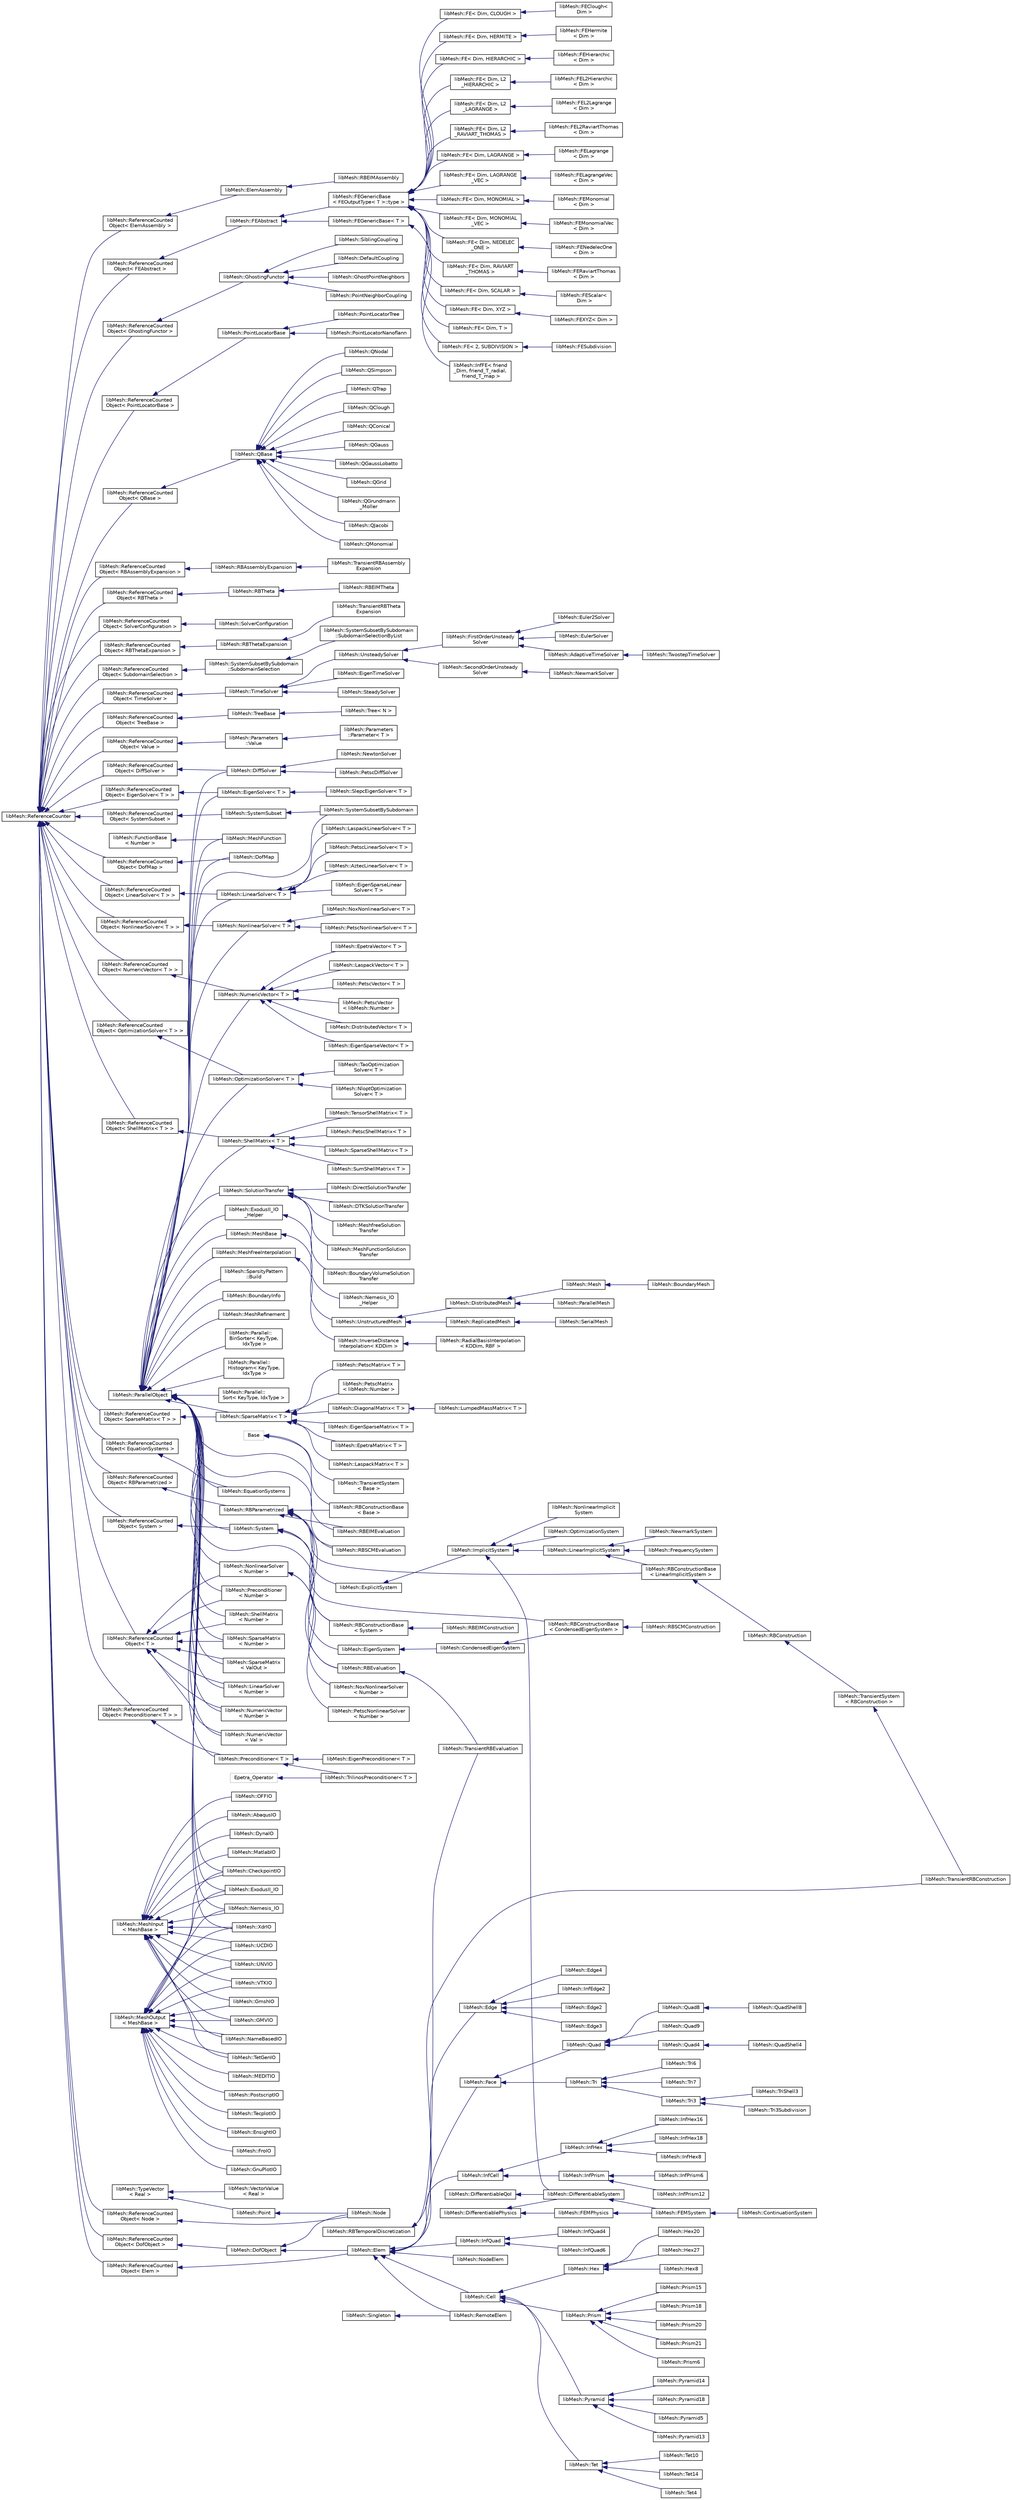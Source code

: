 digraph "类继承关系图"
{
 // INTERACTIVE_SVG=YES
  edge [fontname="Helvetica",fontsize="10",labelfontname="Helvetica",labelfontsize="10"];
  node [fontname="Helvetica",fontsize="10",shape=record];
  rankdir="LR";
  Node1 [label="Base",height=0.2,width=0.4,color="grey75", fillcolor="white", style="filled"];
  Node1 -> Node2 [dir="back",color="midnightblue",fontsize="10",style="solid",fontname="Helvetica"];
  Node2 [label="libMesh::RBConstructionBase\l\< Base \>",height=0.2,width=0.4,color="black", fillcolor="white", style="filled",URL="$classlibMesh_1_1RBConstructionBase.html",tooltip="This class is part of the rbOOmit framework. "];
  Node1 -> Node3 [dir="back",color="midnightblue",fontsize="10",style="solid",fontname="Helvetica"];
  Node3 [label="libMesh::TransientSystem\l\< Base \>",height=0.2,width=0.4,color="black", fillcolor="white", style="filled",URL="$classlibMesh_1_1TransientSystem.html",tooltip="Manages storage and variables for transient systems. "];
  Node4 [label="libMesh::DifferentiablePhysics",height=0.2,width=0.4,color="black", fillcolor="white", style="filled",URL="$classlibMesh_1_1DifferentiablePhysics.html",tooltip="This class provides a specific system class. "];
  Node4 -> Node5 [dir="back",color="midnightblue",fontsize="10",style="solid",fontname="Helvetica"];
  Node5 [label="libMesh::DifferentiableSystem",height=0.2,width=0.4,color="black", fillcolor="white", style="filled",URL="$classlibMesh_1_1DifferentiableSystem.html",tooltip="该类提供了一个特定的系统类。它旨在泛化任何系统，线性或非线性，提供残差和雅可比矩阵。 "];
  Node5 -> Node6 [dir="back",color="midnightblue",fontsize="10",style="solid",fontname="Helvetica"];
  Node6 [label="libMesh::FEMSystem",height=0.2,width=0.4,color="black", fillcolor="white", style="filled",URL="$classlibMesh_1_1FEMSystem.html",tooltip="This class provides a specific system class. "];
  Node6 -> Node7 [dir="back",color="midnightblue",fontsize="10",style="solid",fontname="Helvetica"];
  Node7 [label="libMesh::ContinuationSystem",height=0.2,width=0.4,color="black", fillcolor="white", style="filled",URL="$classlibMesh_1_1ContinuationSystem.html",tooltip="该类继承自FEMSystem。它可以用于弧长延拓。这里的大多数思想和符号都来自HB Keller的1977年论文： "];
  Node4 -> Node8 [dir="back",color="midnightblue",fontsize="10",style="solid",fontname="Helvetica"];
  Node8 [label="libMesh::FEMPhysics",height=0.2,width=0.4,color="black", fillcolor="white", style="filled",URL="$classlibMesh_1_1FEMPhysics.html",tooltip="This class provides a specific system class. "];
  Node8 -> Node6 [dir="back",color="midnightblue",fontsize="10",style="solid",fontname="Helvetica"];
  Node9 [label="libMesh::DifferentiableQoI",height=0.2,width=0.4,color="black", fillcolor="white", style="filled",URL="$classlibMesh_1_1DifferentiableQoI.html",tooltip="This class provides a specific system class. "];
  Node9 -> Node5 [dir="back",color="midnightblue",fontsize="10",style="solid",fontname="Helvetica"];
  Node10 [label="Epetra_Operator",height=0.2,width=0.4,color="grey75", fillcolor="white", style="filled"];
  Node10 -> Node11 [dir="back",color="midnightblue",fontsize="10",style="solid",fontname="Helvetica"];
  Node11 [label="libMesh::TrilinosPreconditioner\< T \>",height=0.2,width=0.4,color="black", fillcolor="white", style="filled",URL="$classlibMesh_1_1TrilinosPreconditioner.html",tooltip="这个类提供了一个接口，用于使用Trilinos提供的预条件器套件。 所有重写的虚拟函数在preconditioner.h中有文档说明。 "];
  Node12 [label="libMesh::FunctionBase\l\< Number \>",height=0.2,width=0.4,color="black", fillcolor="white", style="filled",URL="$classlibMesh_1_1FunctionBase.html"];
  Node12 -> Node13 [dir="back",color="midnightblue",fontsize="10",style="solid",fontname="Helvetica"];
  Node13 [label="libMesh::MeshFunction",height=0.2,width=0.4,color="black", fillcolor="white", style="filled",URL="$classlibMesh_1_1MeshFunction.html",tooltip="This class provides function-like objects for data distributed over a mesh. "];
  Node14 [label="libMesh::MeshInput\l\< MeshBase \>",height=0.2,width=0.4,color="black", fillcolor="white", style="filled",URL="$classlibMesh_1_1MeshInput.html"];
  Node14 -> Node15 [dir="back",color="midnightblue",fontsize="10",style="solid",fontname="Helvetica"];
  Node15 [label="libMesh::AbaqusIO",height=0.2,width=0.4,color="black", fillcolor="white", style="filled",URL="$classlibMesh_1_1AbaqusIO.html",tooltip="The AbaqusIO class is a preliminary implementation for reading Abaqus mesh files in ASCII format..."];
  Node14 -> Node16 [dir="back",color="midnightblue",fontsize="10",style="solid",fontname="Helvetica"];
  Node16 [label="libMesh::CheckpointIO",height=0.2,width=0.4,color="black", fillcolor="white", style="filled",URL="$classlibMesh_1_1CheckpointIO.html",tooltip="The CheckpointIO class can be used to write simplified restart files that can be used to restart simu..."];
  Node14 -> Node17 [dir="back",color="midnightblue",fontsize="10",style="solid",fontname="Helvetica"];
  Node17 [label="libMesh::DynaIO",height=0.2,width=0.4,color="black", fillcolor="white", style="filled",URL="$classlibMesh_1_1DynaIO.html",tooltip="Reading and writing meshes in (a subset of) LS-DYNA format. "];
  Node14 -> Node18 [dir="back",color="midnightblue",fontsize="10",style="solid",fontname="Helvetica"];
  Node18 [label="libMesh::ExodusII_IO",height=0.2,width=0.4,color="black", fillcolor="white", style="filled",URL="$classlibMesh_1_1ExodusII__IO.html",tooltip="The ExodusII_IO class implements reading meshes in the ExodusII file format from Sandia National Labs..."];
  Node14 -> Node19 [dir="back",color="midnightblue",fontsize="10",style="solid",fontname="Helvetica"];
  Node19 [label="libMesh::GmshIO",height=0.2,width=0.4,color="black", fillcolor="white", style="filled",URL="$classlibMesh_1_1GmshIO.html",tooltip="Reading and writing meshes in the Gmsh format. "];
  Node14 -> Node20 [dir="back",color="midnightblue",fontsize="10",style="solid",fontname="Helvetica"];
  Node20 [label="libMesh::GMVIO",height=0.2,width=0.4,color="black", fillcolor="white", style="filled",URL="$classlibMesh_1_1GMVIO.html",tooltip="This class implements writing meshes in the GMV format. "];
  Node14 -> Node21 [dir="back",color="midnightblue",fontsize="10",style="solid",fontname="Helvetica"];
  Node21 [label="libMesh::MatlabIO",height=0.2,width=0.4,color="black", fillcolor="white", style="filled",URL="$classlibMesh_1_1MatlabIO.html",tooltip="This class implements reading meshes in the Matlab PDE toolkit in a proprietary format. "];
  Node14 -> Node22 [dir="back",color="midnightblue",fontsize="10",style="solid",fontname="Helvetica"];
  Node22 [label="libMesh::NameBasedIO",height=0.2,width=0.4,color="black", fillcolor="white", style="filled",URL="$classlibMesh_1_1NameBasedIO.html",tooltip="This class supports simple reads and writes in any libMesh-supported format, by dispatching to one of..."];
  Node14 -> Node23 [dir="back",color="midnightblue",fontsize="10",style="solid",fontname="Helvetica"];
  Node23 [label="libMesh::Nemesis_IO",height=0.2,width=0.4,color="black", fillcolor="white", style="filled",URL="$classlibMesh_1_1Nemesis__IO.html",tooltip="The Nemesis_IO class implements reading parallel meshes in the Nemesis file format from Sandia Nation..."];
  Node14 -> Node24 [dir="back",color="midnightblue",fontsize="10",style="solid",fontname="Helvetica"];
  Node24 [label="libMesh::OFFIO",height=0.2,width=0.4,color="black", fillcolor="white", style="filled",URL="$classlibMesh_1_1OFFIO.html",tooltip="This class is responsible for reading an unstructured, triangulated surface in the standard OFF OOGL ..."];
  Node14 -> Node25 [dir="back",color="midnightblue",fontsize="10",style="solid",fontname="Helvetica"];
  Node25 [label="libMesh::TetGenIO",height=0.2,width=0.4,color="black", fillcolor="white", style="filled",URL="$classlibMesh_1_1TetGenIO.html",tooltip="This class implements reading and writing meshes in the TetGen format. "];
  Node14 -> Node26 [dir="back",color="midnightblue",fontsize="10",style="solid",fontname="Helvetica"];
  Node26 [label="libMesh::UCDIO",height=0.2,width=0.4,color="black", fillcolor="white", style="filled",URL="$classlibMesh_1_1UCDIO.html",tooltip="This class implements reading &amp; writing meshes in the AVS&#39;s UCD format. "];
  Node14 -> Node27 [dir="back",color="midnightblue",fontsize="10",style="solid",fontname="Helvetica"];
  Node27 [label="libMesh::UNVIO",height=0.2,width=0.4,color="black", fillcolor="white", style="filled",URL="$classlibMesh_1_1UNVIO.html",tooltip="The UNVIO class implements the Ideas UNV universal file format. "];
  Node14 -> Node28 [dir="back",color="midnightblue",fontsize="10",style="solid",fontname="Helvetica"];
  Node28 [label="libMesh::VTKIO",height=0.2,width=0.4,color="black", fillcolor="white", style="filled",URL="$classlibMesh_1_1VTKIO.html",tooltip="This class implements reading and writing meshes in the VTK format. "];
  Node14 -> Node29 [dir="back",color="midnightblue",fontsize="10",style="solid",fontname="Helvetica"];
  Node29 [label="libMesh::XdrIO",height=0.2,width=0.4,color="black", fillcolor="white", style="filled",URL="$classlibMesh_1_1XdrIO.html",tooltip="MeshIO class used for writing XDR (eXternal Data Representation) and XDA mesh files. "];
  Node30 [label="libMesh::MeshOutput\l\< MeshBase \>",height=0.2,width=0.4,color="black", fillcolor="white", style="filled",URL="$classlibMesh_1_1MeshOutput.html"];
  Node30 -> Node16 [dir="back",color="midnightblue",fontsize="10",style="solid",fontname="Helvetica"];
  Node30 -> Node31 [dir="back",color="midnightblue",fontsize="10",style="solid",fontname="Helvetica"];
  Node31 [label="libMesh::EnsightIO",height=0.2,width=0.4,color="black", fillcolor="white", style="filled",URL="$classlibMesh_1_1EnsightIO.html",tooltip="This class implements writing meshes and solutions in Ensight&#39;s Gold format. "];
  Node30 -> Node18 [dir="back",color="midnightblue",fontsize="10",style="solid",fontname="Helvetica"];
  Node30 -> Node32 [dir="back",color="midnightblue",fontsize="10",style="solid",fontname="Helvetica"];
  Node32 [label="libMesh::FroIO",height=0.2,width=0.4,color="black", fillcolor="white", style="filled",URL="$classlibMesh_1_1FroIO.html",tooltip="This class implements writing meshes in the .fro format used by the MIT ACDL. "];
  Node30 -> Node19 [dir="back",color="midnightblue",fontsize="10",style="solid",fontname="Helvetica"];
  Node30 -> Node20 [dir="back",color="midnightblue",fontsize="10",style="solid",fontname="Helvetica"];
  Node30 -> Node33 [dir="back",color="midnightblue",fontsize="10",style="solid",fontname="Helvetica"];
  Node33 [label="libMesh::GnuPlotIO",height=0.2,width=0.4,color="black", fillcolor="white", style="filled",URL="$classlibMesh_1_1GnuPlotIO.html",tooltip="This class implements writing meshes using GNUplot, designed for use only with 1D meshes..."];
  Node30 -> Node34 [dir="back",color="midnightblue",fontsize="10",style="solid",fontname="Helvetica"];
  Node34 [label="libMesh::MEDITIO",height=0.2,width=0.4,color="black", fillcolor="white", style="filled",URL="$classlibMesh_1_1MEDITIO.html",tooltip="This class implements writing meshes in the mesh format used by the MEdit visualization tool develope..."];
  Node30 -> Node22 [dir="back",color="midnightblue",fontsize="10",style="solid",fontname="Helvetica"];
  Node30 -> Node23 [dir="back",color="midnightblue",fontsize="10",style="solid",fontname="Helvetica"];
  Node30 -> Node35 [dir="back",color="midnightblue",fontsize="10",style="solid",fontname="Helvetica"];
  Node35 [label="libMesh::PostscriptIO",height=0.2,width=0.4,color="black", fillcolor="white", style="filled",URL="$classlibMesh_1_1PostscriptIO.html",tooltip="This class implements writing 2D meshes in Postscript. "];
  Node30 -> Node36 [dir="back",color="midnightblue",fontsize="10",style="solid",fontname="Helvetica"];
  Node36 [label="libMesh::TecplotIO",height=0.2,width=0.4,color="black", fillcolor="white", style="filled",URL="$classlibMesh_1_1TecplotIO.html",tooltip="This class implements writing meshes in the Tecplot format. "];
  Node30 -> Node25 [dir="back",color="midnightblue",fontsize="10",style="solid",fontname="Helvetica"];
  Node30 -> Node26 [dir="back",color="midnightblue",fontsize="10",style="solid",fontname="Helvetica"];
  Node30 -> Node27 [dir="back",color="midnightblue",fontsize="10",style="solid",fontname="Helvetica"];
  Node30 -> Node28 [dir="back",color="midnightblue",fontsize="10",style="solid",fontname="Helvetica"];
  Node30 -> Node29 [dir="back",color="midnightblue",fontsize="10",style="solid",fontname="Helvetica"];
  Node37 [label="libMesh::ParallelObject",height=0.2,width=0.4,color="black", fillcolor="white", style="filled",URL="$classlibMesh_1_1ParallelObject.html",tooltip="An object whose state is distributed along a set of processors. "];
  Node37 -> Node38 [dir="back",color="midnightblue",fontsize="10",style="solid",fontname="Helvetica"];
  Node38 [label="libMesh::BoundaryInfo",height=0.2,width=0.4,color="black", fillcolor="white", style="filled",URL="$classlibMesh_1_1BoundaryInfo.html",tooltip="The BoundaryInfo class contains information relevant to boundary conditions including storing faces..."];
  Node37 -> Node16 [dir="back",color="midnightblue",fontsize="10",style="solid",fontname="Helvetica"];
  Node37 -> Node39 [dir="back",color="midnightblue",fontsize="10",style="solid",fontname="Helvetica"];
  Node39 [label="libMesh::DiffSolver",height=0.2,width=0.4,color="black", fillcolor="white", style="filled",URL="$classlibMesh_1_1DiffSolver.html",tooltip="This is a generic class that defines a solver to handle ImplicitSystem classes, including NonlinearIm..."];
  Node39 -> Node40 [dir="back",color="midnightblue",fontsize="10",style="solid",fontname="Helvetica"];
  Node40 [label="libMesh::NewtonSolver",height=0.2,width=0.4,color="black", fillcolor="white", style="filled",URL="$classlibMesh_1_1NewtonSolver.html",tooltip="This class defines a solver which uses the default libMesh linear solver in a quasiNewton method to h..."];
  Node39 -> Node41 [dir="back",color="midnightblue",fontsize="10",style="solid",fontname="Helvetica"];
  Node41 [label="libMesh::PetscDiffSolver",height=0.2,width=0.4,color="black", fillcolor="white", style="filled",URL="$classlibMesh_1_1PetscDiffSolver.html",tooltip="This class defines a solver which uses a PETSc SNES context to handle a DifferentiableSystem. "];
  Node37 -> Node42 [dir="back",color="midnightblue",fontsize="10",style="solid",fontname="Helvetica"];
  Node42 [label="libMesh::DofMap",height=0.2,width=0.4,color="black", fillcolor="white", style="filled",URL="$classlibMesh_1_1DofMap.html",tooltip="This class handles the numbering of degrees of freedom on a mesh. "];
  Node37 -> Node43 [dir="back",color="midnightblue",fontsize="10",style="solid",fontname="Helvetica"];
  Node43 [label="libMesh::EigenSolver\< T \>",height=0.2,width=0.4,color="black", fillcolor="white", style="filled",URL="$classlibMesh_1_1EigenSolver.html",tooltip="This class provides an interface to solvers for eigenvalue problems. "];
  Node43 -> Node44 [dir="back",color="midnightblue",fontsize="10",style="solid",fontname="Helvetica"];
  Node44 [label="libMesh::SlepcEigenSolver\< T \>",height=0.2,width=0.4,color="black", fillcolor="white", style="filled",URL="$classlibMesh_1_1SlepcEigenSolver.html",tooltip="This class provides an interface to the SLEPc eigenvalue solver library from http://slepc.upv.es/. "];
  Node37 -> Node45 [dir="back",color="midnightblue",fontsize="10",style="solid",fontname="Helvetica"];
  Node45 [label="libMesh::EquationSystems",height=0.2,width=0.4,color="black", fillcolor="white", style="filled",URL="$classlibMesh_1_1EquationSystems.html",tooltip="这个 EquationSystems 类. "];
  Node37 -> Node18 [dir="back",color="midnightblue",fontsize="10",style="solid",fontname="Helvetica"];
  Node37 -> Node46 [dir="back",color="midnightblue",fontsize="10",style="solid",fontname="Helvetica"];
  Node46 [label="libMesh::ExodusII_IO\l_Helper",height=0.2,width=0.4,color="black", fillcolor="white", style="filled",URL="$classlibMesh_1_1ExodusII__IO__Helper.html",tooltip="This is the ExodusII_IO_Helper class. "];
  Node46 -> Node47 [dir="back",color="midnightblue",fontsize="10",style="solid",fontname="Helvetica"];
  Node47 [label="libMesh::Nemesis_IO\l_Helper",height=0.2,width=0.4,color="black", fillcolor="white", style="filled",URL="$classlibMesh_1_1Nemesis__IO__Helper.html",tooltip="This is the Nemesis_IO_Helper class. "];
  Node37 -> Node48 [dir="back",color="midnightblue",fontsize="10",style="solid",fontname="Helvetica"];
  Node48 [label="libMesh::LinearSolver\< T \>",height=0.2,width=0.4,color="black", fillcolor="white", style="filled",URL="$classlibMesh_1_1LinearSolver.html",tooltip="This base class can be inherited from to provide interfaces to linear solvers from different packages..."];
  Node48 -> Node49 [dir="back",color="midnightblue",fontsize="10",style="solid",fontname="Helvetica"];
  Node49 [label="libMesh::AztecLinearSolver\< T \>",height=0.2,width=0.4,color="black", fillcolor="white", style="filled",URL="$classlibMesh_1_1AztecLinearSolver.html",tooltip="This class provides an interface to AztecOO iterative solvers that is compatible with the libMesh Lin..."];
  Node48 -> Node50 [dir="back",color="midnightblue",fontsize="10",style="solid",fontname="Helvetica"];
  Node50 [label="libMesh::EigenSparseLinear\lSolver\< T \>",height=0.2,width=0.4,color="black", fillcolor="white", style="filled",URL="$classlibMesh_1_1EigenSparseLinearSolver.html",tooltip="This class provides an interface to Eigen iterative solvers that is compatible with the libMesh Linea..."];
  Node48 -> Node51 [dir="back",color="midnightblue",fontsize="10",style="solid",fontname="Helvetica"];
  Node51 [label="libMesh::LaspackLinearSolver\< T \>",height=0.2,width=0.4,color="black", fillcolor="white", style="filled",URL="$classlibMesh_1_1LaspackLinearSolver.html",tooltip="This class provides an interface to Laspack iterative solvers that is compatible with the libMesh Lin..."];
  Node48 -> Node52 [dir="back",color="midnightblue",fontsize="10",style="solid",fontname="Helvetica"];
  Node52 [label="libMesh::PetscLinearSolver\< T \>",height=0.2,width=0.4,color="black", fillcolor="white", style="filled",URL="$classlibMesh_1_1PetscLinearSolver.html",tooltip="This class provides an interface to PETSc iterative solvers that is compatible with the libMesh Linea..."];
  Node37 -> Node53 [dir="back",color="midnightblue",fontsize="10",style="solid",fontname="Helvetica"];
  Node53 [label="libMesh::MeshBase",height=0.2,width=0.4,color="black", fillcolor="white", style="filled",URL="$classlibMesh_1_1MeshBase.html",tooltip="This is the MeshBase class. "];
  Node53 -> Node54 [dir="back",color="midnightblue",fontsize="10",style="solid",fontname="Helvetica"];
  Node54 [label="libMesh::UnstructuredMesh",height=0.2,width=0.4,color="black", fillcolor="white", style="filled",URL="$classlibMesh_1_1UnstructuredMesh.html",tooltip="The UnstructuredMesh class is derived from the MeshBase class. "];
  Node54 -> Node55 [dir="back",color="midnightblue",fontsize="10",style="solid",fontname="Helvetica"];
  Node55 [label="libMesh::DistributedMesh",height=0.2,width=0.4,color="black", fillcolor="white", style="filled",URL="$classlibMesh_1_1DistributedMesh.html",tooltip="The DistributedMesh class is derived from the MeshBase class, and is intended to provide identical fu..."];
  Node55 -> Node56 [dir="back",color="midnightblue",fontsize="10",style="solid",fontname="Helvetica"];
  Node56 [label="libMesh::Mesh",height=0.2,width=0.4,color="black", fillcolor="white", style="filled",URL="$classlibMesh_1_1Mesh.html",tooltip="The Mesh class is a thin wrapper, around the ReplicatedMesh class by default. "];
  Node56 -> Node57 [dir="back",color="midnightblue",fontsize="10",style="solid",fontname="Helvetica"];
  Node57 [label="libMesh::BoundaryMesh",height=0.2,width=0.4,color="black", fillcolor="white", style="filled",URL="$classlibMesh_1_1BoundaryMesh.html",tooltip="The BoundaryMesh is a Mesh in its own right, but it contains a description of the boundary of some ot..."];
  Node55 -> Node58 [dir="back",color="midnightblue",fontsize="10",style="solid",fontname="Helvetica"];
  Node58 [label="libMesh::ParallelMesh",height=0.2,width=0.4,color="black", fillcolor="white", style="filled",URL="$classlibMesh_1_1ParallelMesh.html"];
  Node54 -> Node59 [dir="back",color="midnightblue",fontsize="10",style="solid",fontname="Helvetica"];
  Node59 [label="libMesh::ReplicatedMesh",height=0.2,width=0.4,color="black", fillcolor="white", style="filled",URL="$classlibMesh_1_1ReplicatedMesh.html",tooltip="The ReplicatedMesh class is derived from the MeshBase class, and is used to store identical copies of..."];
  Node59 -> Node60 [dir="back",color="midnightblue",fontsize="10",style="solid",fontname="Helvetica"];
  Node60 [label="libMesh::SerialMesh",height=0.2,width=0.4,color="black", fillcolor="white", style="filled",URL="$classlibMesh_1_1SerialMesh.html"];
  Node37 -> Node61 [dir="back",color="midnightblue",fontsize="10",style="solid",fontname="Helvetica"];
  Node61 [label="libMesh::MeshfreeInterpolation",height=0.2,width=0.4,color="black", fillcolor="white", style="filled",URL="$classlibMesh_1_1MeshfreeInterpolation.html",tooltip="Base class to support various mesh-free interpolation methods. "];
  Node61 -> Node62 [dir="back",color="midnightblue",fontsize="10",style="solid",fontname="Helvetica"];
  Node62 [label="libMesh::InverseDistance\lInterpolation\< KDDim \>",height=0.2,width=0.4,color="black", fillcolor="white", style="filled",URL="$classlibMesh_1_1InverseDistanceInterpolation.html",tooltip="Inverse distance interpolation. "];
  Node62 -> Node63 [dir="back",color="midnightblue",fontsize="10",style="solid",fontname="Helvetica"];
  Node63 [label="libMesh::RadialBasisInterpolation\l\< KDDim, RBF \>",height=0.2,width=0.4,color="black", fillcolor="white", style="filled",URL="$classlibMesh_1_1RadialBasisInterpolation.html",tooltip="Radial Basis Function interpolation. "];
  Node37 -> Node13 [dir="back",color="midnightblue",fontsize="10",style="solid",fontname="Helvetica"];
  Node37 -> Node64 [dir="back",color="midnightblue",fontsize="10",style="solid",fontname="Helvetica"];
  Node64 [label="libMesh::MeshRefinement",height=0.2,width=0.4,color="black", fillcolor="white", style="filled",URL="$classlibMesh_1_1MeshRefinement.html",tooltip="Implements (adaptive) mesh refinement algorithms for a MeshBase. "];
  Node37 -> Node23 [dir="back",color="midnightblue",fontsize="10",style="solid",fontname="Helvetica"];
  Node37 -> Node65 [dir="back",color="midnightblue",fontsize="10",style="solid",fontname="Helvetica"];
  Node65 [label="libMesh::NonlinearSolver\< T \>",height=0.2,width=0.4,color="black", fillcolor="white", style="filled",URL="$classlibMesh_1_1NonlinearSolver.html",tooltip="This base class can be inherited from to provide interfaces to nonlinear solvers from different packa..."];
  Node65 -> Node66 [dir="back",color="midnightblue",fontsize="10",style="solid",fontname="Helvetica"];
  Node66 [label="libMesh::NoxNonlinearSolver\< T \>",height=0.2,width=0.4,color="black", fillcolor="white", style="filled",URL="$classlibMesh_1_1NoxNonlinearSolver.html",tooltip="This class provides an interface to nox iterative solvers that is compatible with the libMesh Nonline..."];
  Node65 -> Node67 [dir="back",color="midnightblue",fontsize="10",style="solid",fontname="Helvetica"];
  Node67 [label="libMesh::PetscNonlinearSolver\< T \>",height=0.2,width=0.4,color="black", fillcolor="white", style="filled",URL="$classlibMesh_1_1PetscNonlinearSolver.html",tooltip="This class provides an interface to PETSc iterative solvers that is compatible with the libMesh Nonli..."];
  Node37 -> Node68 [dir="back",color="midnightblue",fontsize="10",style="solid",fontname="Helvetica"];
  Node68 [label="libMesh::NumericVector\< T \>",height=0.2,width=0.4,color="black", fillcolor="white", style="filled",URL="$classlibMesh_1_1NumericVector.html",tooltip="提供了不同线性代数库的向量存储方案的统一接口。 "];
  Node68 -> Node69 [dir="back",color="midnightblue",fontsize="10",style="solid",fontname="Helvetica"];
  Node69 [label="libMesh::DistributedVector\< T \>",height=0.2,width=0.4,color="black", fillcolor="white", style="filled",URL="$classlibMesh_1_1DistributedVector.html",tooltip="该类提供了一个简单的并行分布式向量数据类型， 专门用于 libmesh。提供了一些集体通信功能。 "];
  Node68 -> Node70 [dir="back",color="midnightblue",fontsize="10",style="solid",fontname="Helvetica"];
  Node70 [label="libMesh::EigenSparseVector\< T \>",height=0.2,width=0.4,color="black", fillcolor="white", style="filled",URL="$classlibMesh_1_1EigenSparseVector.html",tooltip="This class provides a nice interface to the Eigen C++-based data structures for serial vectors..."];
  Node68 -> Node71 [dir="back",color="midnightblue",fontsize="10",style="solid",fontname="Helvetica"];
  Node71 [label="libMesh::EpetraVector\< T \>",height=0.2,width=0.4,color="black", fillcolor="white", style="filled",URL="$classlibMesh_1_1EpetraVector.html",tooltip="此类提供了对Trilinos Epetra_Vector对象的友好接口。所有重写的虚拟函数在numeric_vector.h中都有文档。 "];
  Node68 -> Node72 [dir="back",color="midnightblue",fontsize="10",style="solid",fontname="Helvetica"];
  Node72 [label="libMesh::LaspackVector\< T \>",height=0.2,width=0.4,color="black", fillcolor="white", style="filled",URL="$classlibMesh_1_1LaspackVector.html",tooltip="这个类为基于laspackc的串行向量数据结构提供了一个很好的接口。 所有被覆盖的虚函数都记录在numeric_vector.h中。 "];
  Node68 -> Node73 [dir="back",color="midnightblue",fontsize="10",style="solid",fontname="Helvetica"];
  Node73 [label="libMesh::PetscVector\< T \>",height=0.2,width=0.4,color="black", fillcolor="white", style="filled",URL="$classlibMesh_1_1PetscVector.html",tooltip="该类提供了一个良好的接口，用于访问 PETSc 的 Vec 对象。所有重写的虚拟函数都在 numeric_vector.h 中有文档说明。 "];
  Node68 -> Node74 [dir="back",color="midnightblue",fontsize="10",style="solid",fontname="Helvetica"];
  Node74 [label="libMesh::PetscVector\l\< libMesh::Number \>",height=0.2,width=0.4,color="black", fillcolor="white", style="filled",URL="$classlibMesh_1_1PetscVector.html"];
  Node37 -> Node75 [dir="back",color="midnightblue",fontsize="10",style="solid",fontname="Helvetica"];
  Node75 [label="libMesh::OptimizationSolver\< T \>",height=0.2,width=0.4,color="black", fillcolor="white", style="filled",URL="$classlibMesh_1_1OptimizationSolver.html",tooltip="This base class can be inherited from to provide interfaces to optimization solvers from different pa..."];
  Node75 -> Node76 [dir="back",color="midnightblue",fontsize="10",style="solid",fontname="Helvetica"];
  Node76 [label="libMesh::NloptOptimization\lSolver\< T \>",height=0.2,width=0.4,color="black", fillcolor="white", style="filled",URL="$classlibMesh_1_1NloptOptimizationSolver.html",tooltip="This class provides an interface to the NLopt optimization solvers. "];
  Node75 -> Node77 [dir="back",color="midnightblue",fontsize="10",style="solid",fontname="Helvetica"];
  Node77 [label="libMesh::TaoOptimization\lSolver\< T \>",height=0.2,width=0.4,color="black", fillcolor="white", style="filled",URL="$classlibMesh_1_1TaoOptimizationSolver.html",tooltip="This class provides an interface to the Tao optimization solvers. "];
  Node37 -> Node78 [dir="back",color="midnightblue",fontsize="10",style="solid",fontname="Helvetica"];
  Node78 [label="libMesh::Parallel::\lBinSorter\< KeyType,\l IdxType \>",height=0.2,width=0.4,color="black", fillcolor="white", style="filled",URL="$classlibMesh_1_1Parallel_1_1BinSorter.html",tooltip="Perform a parallel sort using a bin-sort method. "];
  Node37 -> Node79 [dir="back",color="midnightblue",fontsize="10",style="solid",fontname="Helvetica"];
  Node79 [label="libMesh::Parallel::\lHistogram\< KeyType,\l IdxType \>",height=0.2,width=0.4,color="black", fillcolor="white", style="filled",URL="$classlibMesh_1_1Parallel_1_1Histogram.html",tooltip="Defines a histogram to be used in parallel in conjunction with a BinSorter. "];
  Node37 -> Node80 [dir="back",color="midnightblue",fontsize="10",style="solid",fontname="Helvetica"];
  Node80 [label="libMesh::Parallel::\lSort\< KeyType, IdxType \>",height=0.2,width=0.4,color="black", fillcolor="white", style="filled",URL="$classlibMesh_1_1Parallel_1_1Sort.html",tooltip="The parallel sorting method is templated on the type of data which is to be sorted. "];
  Node37 -> Node81 [dir="back",color="midnightblue",fontsize="10",style="solid",fontname="Helvetica"];
  Node81 [label="libMesh::Preconditioner\< T \>",height=0.2,width=0.4,color="black", fillcolor="white", style="filled",URL="$classlibMesh_1_1Preconditioner.html",tooltip="该类提供了一个统一的接口，用于预处理器。此基类可继承，以包装来自不同软件包（如 PETSc 或 Trilinos）的预处理器。 "];
  Node81 -> Node82 [dir="back",color="midnightblue",fontsize="10",style="solid",fontname="Helvetica"];
  Node82 [label="libMesh::EigenPreconditioner\< T \>",height=0.2,width=0.4,color="black", fillcolor="white", style="filled",URL="$classlibMesh_1_1EigenPreconditioner.html",tooltip="EigenPreconditioner 类提供了对 Eigen 库中预处理器集合的接口。 "];
  Node81 -> Node11 [dir="back",color="midnightblue",fontsize="10",style="solid",fontname="Helvetica"];
  Node37 -> Node83 [dir="back",color="midnightblue",fontsize="10",style="solid",fontname="Helvetica"];
  Node83 [label="libMesh::RBEIMEvaluation",height=0.2,width=0.4,color="black", fillcolor="white", style="filled",URL="$classlibMesh_1_1RBEIMEvaluation.html",tooltip="This class enables evaluation of an Empirical Interpolation Method (EIM) approximation. "];
  Node37 -> Node84 [dir="back",color="midnightblue",fontsize="10",style="solid",fontname="Helvetica"];
  Node84 [label="libMesh::RBEvaluation",height=0.2,width=0.4,color="black", fillcolor="white", style="filled",URL="$classlibMesh_1_1RBEvaluation.html",tooltip="This class is part of the rbOOmit framework. "];
  Node84 -> Node85 [dir="back",color="midnightblue",fontsize="10",style="solid",fontname="Helvetica"];
  Node85 [label="libMesh::TransientRBEvaluation",height=0.2,width=0.4,color="black", fillcolor="white", style="filled",URL="$classlibMesh_1_1TransientRBEvaluation.html",tooltip="This class is part of the rbOOmit framework. "];
  Node37 -> Node86 [dir="back",color="midnightblue",fontsize="10",style="solid",fontname="Helvetica"];
  Node86 [label="libMesh::RBSCMEvaluation",height=0.2,width=0.4,color="black", fillcolor="white", style="filled",URL="$classlibMesh_1_1RBSCMEvaluation.html",tooltip="This class is part of the rbOOmit framework. "];
  Node37 -> Node87 [dir="back",color="midnightblue",fontsize="10",style="solid",fontname="Helvetica"];
  Node87 [label="libMesh::ShellMatrix\< T \>",height=0.2,width=0.4,color="black", fillcolor="white", style="filled",URL="$classlibMesh_1_1ShellMatrix.html",tooltip="通用的Shell矩阵，即一个仅定义其对向量的作用的矩阵。此类包含必须在派生类中重写的纯虚拟成员。 "];
  Node87 -> Node88 [dir="back",color="midnightblue",fontsize="10",style="solid",fontname="Helvetica"];
  Node88 [label="libMesh::PetscShellMatrix\< T \>",height=0.2,width=0.4,color="black", fillcolor="white", style="filled",URL="$classlibMesh_1_1PetscShellMatrix.html",tooltip="这个类允许使用 PETSc shell 矩阵。 所有覆盖的虚拟函数都在 shell_matrix.h 中有文档说明。 "];
  Node87 -> Node89 [dir="back",color="midnightblue",fontsize="10",style="solid",fontname="Helvetica"];
  Node89 [label="libMesh::SparseShellMatrix\< T \>",height=0.2,width=0.4,color="black", fillcolor="white", style="filled",URL="$classlibMesh_1_1SparseShellMatrix.html",tooltip="允许将任何SparseMatrix对象用作壳矩阵的类。 "];
  Node87 -> Node90 [dir="back",color="midnightblue",fontsize="10",style="solid",fontname="Helvetica"];
  Node90 [label="libMesh::SumShellMatrix\< T \>",height=0.2,width=0.4,color="black", fillcolor="white", style="filled",URL="$classlibMesh_1_1SumShellMatrix.html",tooltip="将任意数量的壳矩阵组合成一个单独的壳矩阵，通过将它们相加在一起的类。 "];
  Node87 -> Node91 [dir="back",color="midnightblue",fontsize="10",style="solid",fontname="Helvetica"];
  Node91 [label="libMesh::TensorShellMatrix\< T \>",height=0.2,width=0.4,color="black", fillcolor="white", style="filled",URL="$classlibMesh_1_1TensorShellMatrix.html",tooltip="由两个向量的张量积构成的壳矩阵，即A = v*w^T。 "];
  Node37 -> Node92 [dir="back",color="midnightblue",fontsize="10",style="solid",fontname="Helvetica"];
  Node92 [label="libMesh::SolutionTransfer",height=0.2,width=0.4,color="black", fillcolor="white", style="filled",URL="$classlibMesh_1_1SolutionTransfer.html",tooltip="Base class for objects that allow transferring variable values between different systems with differe..."];
  Node92 -> Node93 [dir="back",color="midnightblue",fontsize="10",style="solid",fontname="Helvetica"];
  Node93 [label="libMesh::BoundaryVolumeSolution\lTransfer",height=0.2,width=0.4,color="black", fillcolor="white", style="filled",URL="$classlibMesh_1_1BoundaryVolumeSolutionTransfer.html",tooltip="SolutionTransfer derived class which is specifically for transferring solutions back and forth betwee..."];
  Node92 -> Node94 [dir="back",color="midnightblue",fontsize="10",style="solid",fontname="Helvetica"];
  Node94 [label="libMesh::DirectSolutionTransfer",height=0.2,width=0.4,color="black", fillcolor="white", style="filled",URL="$classlibMesh_1_1DirectSolutionTransfer.html",tooltip="Implementation of a SolutionTransfer object that only works for transferring the solution but only in..."];
  Node92 -> Node95 [dir="back",color="midnightblue",fontsize="10",style="solid",fontname="Helvetica"];
  Node95 [label="libMesh::DTKSolutionTransfer",height=0.2,width=0.4,color="black", fillcolor="white", style="filled",URL="$classlibMesh_1_1DTKSolutionTransfer.html",tooltip="Implementation of a SolutionTransfer object that uses the DataTransferKit (https://github.com/CNERG/DataTransferKit) to transfer variables back and forth between systems. "];
  Node92 -> Node96 [dir="back",color="midnightblue",fontsize="10",style="solid",fontname="Helvetica"];
  Node96 [label="libMesh::MeshfreeSolution\lTransfer",height=0.2,width=0.4,color="black", fillcolor="white", style="filled",URL="$classlibMesh_1_1MeshfreeSolutionTransfer.html",tooltip="Implementation of a SolutionTransfer object that utilizes the MeshfreeInterpolation system to interpo..."];
  Node92 -> Node97 [dir="back",color="midnightblue",fontsize="10",style="solid",fontname="Helvetica"];
  Node97 [label="libMesh::MeshFunctionSolution\lTransfer",height=0.2,width=0.4,color="black", fillcolor="white", style="filled",URL="$classlibMesh_1_1MeshFunctionSolutionTransfer.html",tooltip="Implementation of a SolutionTransfer object that only works for transferring the solution using a Mes..."];
  Node37 -> Node98 [dir="back",color="midnightblue",fontsize="10",style="solid",fontname="Helvetica"];
  Node98 [label="libMesh::SparseMatrix\< T \>",height=0.2,width=0.4,color="black", fillcolor="white", style="filled",URL="$classlibMesh_1_1SparseMatrix.html",tooltip="这是一个通用的稀疏矩阵类。该类包含了必须在派生类中覆盖的纯虚拟成员。 使用一个公共的基类允许从不同的求解器包中以不同的格式统一访问稀疏矩阵。 "];
  Node98 -> Node99 [dir="back",color="midnightblue",fontsize="10",style="solid",fontname="Helvetica"];
  Node99 [label="libMesh::DiagonalMatrix\< T \>",height=0.2,width=0.4,color="black", fillcolor="white", style="filled",URL="$classlibMesh_1_1DiagonalMatrix.html",tooltip="对角矩阵类，其底层存储是一个向量 "];
  Node99 -> Node100 [dir="back",color="midnightblue",fontsize="10",style="solid",fontname="Helvetica"];
  Node100 [label="libMesh::LumpedMassMatrix\< T \>",height=0.2,width=0.4,color="black", fillcolor="white", style="filled",URL="$classlibMesh_1_1LumpedMassMatrix.html",tooltip="模板类用于构造集中质量矩阵。 可能还有用于计算与整体系统缩放相关的数量。每当在此类上调用 add 方法时，我们都会将提供的值的绝对值相加到行索引 i 中。 "];
  Node98 -> Node101 [dir="back",color="midnightblue",fontsize="10",style="solid",fontname="Helvetica"];
  Node101 [label="libMesh::EigenSparseMatrix\< T \>",height=0.2,width=0.4,color="black", fillcolor="white", style="filled",URL="$classlibMesh_1_1EigenSparseMatrix.html",tooltip="EigenSparseMatrix 类包装了来自 Eigen 库的稀疏矩阵对象。 "];
  Node98 -> Node102 [dir="back",color="midnightblue",fontsize="10",style="solid",fontname="Helvetica"];
  Node102 [label="libMesh::EpetraMatrix\< T \>",height=0.2,width=0.4,color="black", fillcolor="white", style="filled",URL="$classlibMesh_1_1EpetraMatrix.html",tooltip="此类提供了对Epetra数据结构的并行、稀疏矩阵的友好接口。所有重写的虚拟函数在sparse_matrix.h中都有文档。 "];
  Node98 -> Node103 [dir="back",color="midnightblue",fontsize="10",style="solid",fontname="Helvetica"];
  Node103 [label="libMesh::LaspackMatrix\< T \>",height=0.2,width=0.4,color="black", fillcolor="white", style="filled",URL="$classlibMesh_1_1LaspackMatrix.html",tooltip="LaspackMatrix类封装了Laspack库中的QMatrix对象。 目前，Laspack仅支持实数数据类型，因此这个类是对 SparseMatrix&lt;T&gt; 的全特化，其中 T = Real。 所..."];
  Node98 -> Node104 [dir="back",color="midnightblue",fontsize="10",style="solid",fontname="Helvetica"];
  Node104 [label="libMesh::PetscMatrix\< T \>",height=0.2,width=0.4,color="black", fillcolor="white", style="filled",URL="$classlibMesh_1_1PetscMatrix.html",tooltip="这个类提供了一个方便的接口，用于操作并行稀疏矩阵的 PETSc C 库数据结构。 所有覆盖的虚拟函数都在 sparse_matrix.h 中有详细的文档说明。 "];
  Node98 -> Node105 [dir="back",color="midnightblue",fontsize="10",style="solid",fontname="Helvetica"];
  Node105 [label="libMesh::PetscMatrix\l\< libMesh::Number \>",height=0.2,width=0.4,color="black", fillcolor="white", style="filled",URL="$classlibMesh_1_1PetscMatrix.html"];
  Node37 -> Node106 [dir="back",color="midnightblue",fontsize="10",style="solid",fontname="Helvetica"];
  Node106 [label="libMesh::SparsityPattern\l::Build",height=0.2,width=0.4,color="black", fillcolor="white", style="filled",URL="$classlibMesh_1_1SparsityPattern_1_1Build.html",tooltip="This helper class can be called on multiple threads to compute the sparsity pattern (or graph) of the..."];
  Node37 -> Node107 [dir="back",color="midnightblue",fontsize="10",style="solid",fontname="Helvetica"];
  Node107 [label="libMesh::System",height=0.2,width=0.4,color="black", fillcolor="white", style="filled",URL="$classlibMesh_1_1System.html",tooltip="Manages consistently variables, degrees of freedom, and coefficient vectors. "];
  Node107 -> Node108 [dir="back",color="midnightblue",fontsize="10",style="solid",fontname="Helvetica"];
  Node108 [label="libMesh::EigenSystem",height=0.2,width=0.4,color="black", fillcolor="white", style="filled",URL="$classlibMesh_1_1EigenSystem.html",tooltip="为特征值问题管理一致的变量、自由度和系数向量。 "];
  Node108 -> Node109 [dir="back",color="midnightblue",fontsize="10",style="solid",fontname="Helvetica"];
  Node109 [label="libMesh::CondensedEigenSystem",height=0.2,width=0.4,color="black", fillcolor="white", style="filled",URL="$classlibMesh_1_1CondensedEigenSystem.html",tooltip="扩展EigenSystem，以在想要从系统中删除某些自由度的情况下简化（标准或广义）特征值问题的解法。 这在解具有Dirichlet边界条件的特征值问题的情况下非常有用。 ..."];
  Node109 -> Node110 [dir="back",color="midnightblue",fontsize="10",style="solid",fontname="Helvetica"];
  Node110 [label="libMesh::RBConstructionBase\l\< CondensedEigenSystem \>",height=0.2,width=0.4,color="black", fillcolor="white", style="filled",URL="$classlibMesh_1_1RBConstructionBase.html"];
  Node110 -> Node111 [dir="back",color="midnightblue",fontsize="10",style="solid",fontname="Helvetica"];
  Node111 [label="libMesh::RBSCMConstruction",height=0.2,width=0.4,color="black", fillcolor="white", style="filled",URL="$classlibMesh_1_1RBSCMConstruction.html",tooltip="This class is part of the rbOOmit framework. "];
  Node107 -> Node112 [dir="back",color="midnightblue",fontsize="10",style="solid",fontname="Helvetica"];
  Node112 [label="libMesh::ExplicitSystem",height=0.2,width=0.4,color="black", fillcolor="white", style="filled",URL="$classlibMesh_1_1ExplicitSystem.html",tooltip="Manages consistently variables, degrees of freedom, and coefficient vectors for explicit systems..."];
  Node112 -> Node113 [dir="back",color="midnightblue",fontsize="10",style="solid",fontname="Helvetica"];
  Node113 [label="libMesh::ImplicitSystem",height=0.2,width=0.4,color="black", fillcolor="white", style="filled",URL="$classlibMesh_1_1ImplicitSystem.html",tooltip="Manages consistently variables, degrees of freedom, coefficient vectors, and matrices for implicit sy..."];
  Node113 -> Node5 [dir="back",color="midnightblue",fontsize="10",style="solid",fontname="Helvetica"];
  Node113 -> Node114 [dir="back",color="midnightblue",fontsize="10",style="solid",fontname="Helvetica"];
  Node114 [label="libMesh::LinearImplicitSystem",height=0.2,width=0.4,color="black", fillcolor="white", style="filled",URL="$classlibMesh_1_1LinearImplicitSystem.html",tooltip="Manages consistently variables, degrees of freedom, coefficient vectors, matrices and linear solvers ..."];
  Node114 -> Node115 [dir="back",color="midnightblue",fontsize="10",style="solid",fontname="Helvetica"];
  Node115 [label="libMesh::FrequencySystem",height=0.2,width=0.4,color="black", fillcolor="white", style="filled",URL="$classlibMesh_1_1FrequencySystem.html",tooltip="FrequencySystem provides a specific system class for frequency-dependent (linear) systems..."];
  Node114 -> Node116 [dir="back",color="midnightblue",fontsize="10",style="solid",fontname="Helvetica"];
  Node116 [label="libMesh::NewmarkSystem",height=0.2,width=0.4,color="black", fillcolor="white", style="filled",URL="$classlibMesh_1_1NewmarkSystem.html",tooltip="This class contains a specific system class. "];
  Node114 -> Node117 [dir="back",color="midnightblue",fontsize="10",style="solid",fontname="Helvetica"];
  Node117 [label="libMesh::RBConstructionBase\l\< LinearImplicitSystem \>",height=0.2,width=0.4,color="black", fillcolor="white", style="filled",URL="$classlibMesh_1_1RBConstructionBase.html"];
  Node117 -> Node118 [dir="back",color="midnightblue",fontsize="10",style="solid",fontname="Helvetica"];
  Node118 [label="libMesh::RBConstruction",height=0.2,width=0.4,color="black", fillcolor="white", style="filled",URL="$classlibMesh_1_1RBConstruction.html",tooltip="This class is part of the rbOOmit framework. "];
  Node118 -> Node119 [dir="back",color="midnightblue",fontsize="10",style="solid",fontname="Helvetica"];
  Node119 [label="libMesh::TransientSystem\l\< RBConstruction \>",height=0.2,width=0.4,color="black", fillcolor="white", style="filled",URL="$classlibMesh_1_1TransientSystem.html"];
  Node119 -> Node120 [dir="back",color="midnightblue",fontsize="10",style="solid",fontname="Helvetica"];
  Node120 [label="libMesh::TransientRBConstruction",height=0.2,width=0.4,color="black", fillcolor="white", style="filled",URL="$classlibMesh_1_1TransientRBConstruction.html",tooltip="This class is part of the rbOOmit framework. "];
  Node113 -> Node121 [dir="back",color="midnightblue",fontsize="10",style="solid",fontname="Helvetica"];
  Node121 [label="libMesh::NonlinearImplicit\lSystem",height=0.2,width=0.4,color="black", fillcolor="white", style="filled",URL="$classlibMesh_1_1NonlinearImplicitSystem.html",tooltip="Manages consistently variables, degrees of freedom, coefficient vectors, matrices and non-linear solv..."];
  Node113 -> Node122 [dir="back",color="midnightblue",fontsize="10",style="solid",fontname="Helvetica"];
  Node122 [label="libMesh::OptimizationSystem",height=0.2,width=0.4,color="black", fillcolor="white", style="filled",URL="$classlibMesh_1_1OptimizationSystem.html",tooltip="This System subclass enables us to assemble an objective function, gradient, Hessian and bounds for o..."];
  Node107 -> Node123 [dir="back",color="midnightblue",fontsize="10",style="solid",fontname="Helvetica"];
  Node123 [label="libMesh::RBConstructionBase\l\< System \>",height=0.2,width=0.4,color="black", fillcolor="white", style="filled",URL="$classlibMesh_1_1RBConstructionBase.html"];
  Node123 -> Node124 [dir="back",color="midnightblue",fontsize="10",style="solid",fontname="Helvetica"];
  Node124 [label="libMesh::RBEIMConstruction",height=0.2,width=0.4,color="black", fillcolor="white", style="filled",URL="$classlibMesh_1_1RBEIMConstruction.html",tooltip="This class is part of the rbOOmit framework. "];
  Node37 -> Node125 [dir="back",color="midnightblue",fontsize="10",style="solid",fontname="Helvetica"];
  Node125 [label="libMesh::SystemSubsetBySubdomain",height=0.2,width=0.4,color="black", fillcolor="white", style="filled",URL="$classlibMesh_1_1SystemSubsetBySubdomain.html",tooltip="This class represents a subset of the dofs of a System, selected by the subdomain_id and possible the..."];
  Node37 -> Node29 [dir="back",color="midnightblue",fontsize="10",style="solid",fontname="Helvetica"];
  Node37 -> Node126 [dir="back",color="midnightblue",fontsize="10",style="solid",fontname="Helvetica"];
  Node126 [label="libMesh::LinearSolver\l\< Number \>",height=0.2,width=0.4,color="black", fillcolor="white", style="filled",URL="$classlibMesh_1_1LinearSolver.html"];
  Node37 -> Node127 [dir="back",color="midnightblue",fontsize="10",style="solid",fontname="Helvetica"];
  Node127 [label="libMesh::NonlinearSolver\l\< Number \>",height=0.2,width=0.4,color="black", fillcolor="white", style="filled",URL="$classlibMesh_1_1NonlinearSolver.html"];
  Node127 -> Node128 [dir="back",color="midnightblue",fontsize="10",style="solid",fontname="Helvetica"];
  Node128 [label="libMesh::NoxNonlinearSolver\l\< Number \>",height=0.2,width=0.4,color="black", fillcolor="white", style="filled",URL="$classlibMesh_1_1NoxNonlinearSolver.html"];
  Node127 -> Node129 [dir="back",color="midnightblue",fontsize="10",style="solid",fontname="Helvetica"];
  Node129 [label="libMesh::PetscNonlinearSolver\l\< Number \>",height=0.2,width=0.4,color="black", fillcolor="white", style="filled",URL="$classlibMesh_1_1PetscNonlinearSolver.html"];
  Node37 -> Node130 [dir="back",color="midnightblue",fontsize="10",style="solid",fontname="Helvetica"];
  Node130 [label="libMesh::NumericVector\l\< Number \>",height=0.2,width=0.4,color="black", fillcolor="white", style="filled",URL="$classlibMesh_1_1NumericVector.html"];
  Node37 -> Node131 [dir="back",color="midnightblue",fontsize="10",style="solid",fontname="Helvetica"];
  Node131 [label="libMesh::NumericVector\l\< Val \>",height=0.2,width=0.4,color="black", fillcolor="white", style="filled",URL="$classlibMesh_1_1NumericVector.html"];
  Node37 -> Node132 [dir="back",color="midnightblue",fontsize="10",style="solid",fontname="Helvetica"];
  Node132 [label="libMesh::Preconditioner\l\< Number \>",height=0.2,width=0.4,color="black", fillcolor="white", style="filled",URL="$classlibMesh_1_1Preconditioner.html"];
  Node37 -> Node133 [dir="back",color="midnightblue",fontsize="10",style="solid",fontname="Helvetica"];
  Node133 [label="libMesh::ShellMatrix\l\< Number \>",height=0.2,width=0.4,color="black", fillcolor="white", style="filled",URL="$classlibMesh_1_1ShellMatrix.html"];
  Node37 -> Node134 [dir="back",color="midnightblue",fontsize="10",style="solid",fontname="Helvetica"];
  Node134 [label="libMesh::SparseMatrix\l\< Number \>",height=0.2,width=0.4,color="black", fillcolor="white", style="filled",URL="$classlibMesh_1_1SparseMatrix.html"];
  Node37 -> Node135 [dir="back",color="midnightblue",fontsize="10",style="solid",fontname="Helvetica"];
  Node135 [label="libMesh::SparseMatrix\l\< ValOut \>",height=0.2,width=0.4,color="black", fillcolor="white", style="filled",URL="$classlibMesh_1_1SparseMatrix.html"];
  Node136 [label="libMesh::RBTemporalDiscretization",height=0.2,width=0.4,color="black", fillcolor="white", style="filled",URL="$classlibMesh_1_1RBTemporalDiscretization.html",tooltip="Define a class that encapsulates the details of a &quot;generalized Euler&quot; temporal discretization to be u..."];
  Node136 -> Node120 [dir="back",color="midnightblue",fontsize="10",style="solid",fontname="Helvetica"];
  Node136 -> Node85 [dir="back",color="midnightblue",fontsize="10",style="solid",fontname="Helvetica"];
  Node137 [label="libMesh::ReferenceCounter",height=0.2,width=0.4,color="black", fillcolor="white", style="filled",URL="$classlibMesh_1_1ReferenceCounter.html",tooltip="This is the base class for enabling reference counting. "];
  Node137 -> Node138 [dir="back",color="midnightblue",fontsize="10",style="solid",fontname="Helvetica"];
  Node138 [label="libMesh::ReferenceCounted\lObject\< T \>",height=0.2,width=0.4,color="black", fillcolor="white", style="filled",URL="$classlibMesh_1_1ReferenceCountedObject.html",tooltip="This class implements reference counting. "];
  Node138 -> Node126 [dir="back",color="midnightblue",fontsize="10",style="solid",fontname="Helvetica"];
  Node138 -> Node127 [dir="back",color="midnightblue",fontsize="10",style="solid",fontname="Helvetica"];
  Node138 -> Node130 [dir="back",color="midnightblue",fontsize="10",style="solid",fontname="Helvetica"];
  Node138 -> Node131 [dir="back",color="midnightblue",fontsize="10",style="solid",fontname="Helvetica"];
  Node138 -> Node132 [dir="back",color="midnightblue",fontsize="10",style="solid",fontname="Helvetica"];
  Node138 -> Node133 [dir="back",color="midnightblue",fontsize="10",style="solid",fontname="Helvetica"];
  Node138 -> Node134 [dir="back",color="midnightblue",fontsize="10",style="solid",fontname="Helvetica"];
  Node138 -> Node135 [dir="back",color="midnightblue",fontsize="10",style="solid",fontname="Helvetica"];
  Node137 -> Node139 [dir="back",color="midnightblue",fontsize="10",style="solid",fontname="Helvetica"];
  Node139 [label="libMesh::ReferenceCounted\lObject\< DiffSolver \>",height=0.2,width=0.4,color="black", fillcolor="white", style="filled",URL="$classlibMesh_1_1ReferenceCountedObject.html"];
  Node139 -> Node39 [dir="back",color="midnightblue",fontsize="10",style="solid",fontname="Helvetica"];
  Node137 -> Node140 [dir="back",color="midnightblue",fontsize="10",style="solid",fontname="Helvetica"];
  Node140 [label="libMesh::ReferenceCounted\lObject\< DofMap \>",height=0.2,width=0.4,color="black", fillcolor="white", style="filled",URL="$classlibMesh_1_1ReferenceCountedObject.html"];
  Node140 -> Node42 [dir="back",color="midnightblue",fontsize="10",style="solid",fontname="Helvetica"];
  Node137 -> Node141 [dir="back",color="midnightblue",fontsize="10",style="solid",fontname="Helvetica"];
  Node141 [label="libMesh::ReferenceCounted\lObject\< DofObject \>",height=0.2,width=0.4,color="black", fillcolor="white", style="filled",URL="$classlibMesh_1_1ReferenceCountedObject.html"];
  Node141 -> Node142 [dir="back",color="midnightblue",fontsize="10",style="solid",fontname="Helvetica"];
  Node142 [label="libMesh::DofObject",height=0.2,width=0.4,color="black", fillcolor="white", style="filled",URL="$classlibMesh_1_1DofObject.html",tooltip="The DofObject defines an abstract base class for objects that have degrees of freedom associated with..."];
  Node142 -> Node143 [dir="back",color="midnightblue",fontsize="10",style="solid",fontname="Helvetica"];
  Node143 [label="libMesh::Elem",height=0.2,width=0.4,color="black", fillcolor="white", style="filled",URL="$classlibMesh_1_1Elem.html",tooltip="This is the base class from which all geometric element types are derived. "];
  Node143 -> Node144 [dir="back",color="midnightblue",fontsize="10",style="solid",fontname="Helvetica"];
  Node144 [label="libMesh::Cell",height=0.2,width=0.4,color="black", fillcolor="white", style="filled",URL="$classlibMesh_1_1Cell.html",tooltip="The Cell is an abstract element type that lives in three dimensions. "];
  Node144 -> Node145 [dir="back",color="midnightblue",fontsize="10",style="solid",fontname="Helvetica"];
  Node145 [label="libMesh::Hex",height=0.2,width=0.4,color="black", fillcolor="white", style="filled",URL="$classlibMesh_1_1Hex.html",tooltip="The Hex is an element in 3D with 6 sides. "];
  Node145 -> Node146 [dir="back",color="midnightblue",fontsize="10",style="solid",fontname="Helvetica"];
  Node146 [label="libMesh::Hex20",height=0.2,width=0.4,color="black", fillcolor="white", style="filled",URL="$classlibMesh_1_1Hex20.html",tooltip="The Hex20 is an element in 3D composed of 20 nodes. "];
  Node145 -> Node147 [dir="back",color="midnightblue",fontsize="10",style="solid",fontname="Helvetica"];
  Node147 [label="libMesh::Hex27",height=0.2,width=0.4,color="black", fillcolor="white", style="filled",URL="$classlibMesh_1_1Hex27.html",tooltip="The Hex27 is an element in 3D composed of 27 nodes. "];
  Node145 -> Node148 [dir="back",color="midnightblue",fontsize="10",style="solid",fontname="Helvetica"];
  Node148 [label="libMesh::Hex8",height=0.2,width=0.4,color="black", fillcolor="white", style="filled",URL="$classlibMesh_1_1Hex8.html",tooltip="The Hex8 is an element in 3D composed of 8 nodes. "];
  Node144 -> Node149 [dir="back",color="midnightblue",fontsize="10",style="solid",fontname="Helvetica"];
  Node149 [label="libMesh::Prism",height=0.2,width=0.4,color="black", fillcolor="white", style="filled",URL="$classlibMesh_1_1Prism.html",tooltip="The Prism is an element in 3D with 5 sides. "];
  Node149 -> Node150 [dir="back",color="midnightblue",fontsize="10",style="solid",fontname="Helvetica"];
  Node150 [label="libMesh::Prism15",height=0.2,width=0.4,color="black", fillcolor="white", style="filled",URL="$classlibMesh_1_1Prism15.html",tooltip="The Prism15 is an element in 3D composed of 15 nodes. "];
  Node149 -> Node151 [dir="back",color="midnightblue",fontsize="10",style="solid",fontname="Helvetica"];
  Node151 [label="libMesh::Prism18",height=0.2,width=0.4,color="black", fillcolor="white", style="filled",URL="$classlibMesh_1_1Prism18.html",tooltip="The Prism18 is an element in 3D composed of 18 nodes. "];
  Node149 -> Node152 [dir="back",color="midnightblue",fontsize="10",style="solid",fontname="Helvetica"];
  Node152 [label="libMesh::Prism20",height=0.2,width=0.4,color="black", fillcolor="white", style="filled",URL="$classlibMesh_1_1Prism20.html",tooltip="The Prism20 is an element in 3D composed of 20 nodes. "];
  Node149 -> Node153 [dir="back",color="midnightblue",fontsize="10",style="solid",fontname="Helvetica"];
  Node153 [label="libMesh::Prism21",height=0.2,width=0.4,color="black", fillcolor="white", style="filled",URL="$classlibMesh_1_1Prism21.html",tooltip="The Prism21 is an element in 3D composed of 21 nodes. "];
  Node149 -> Node154 [dir="back",color="midnightblue",fontsize="10",style="solid",fontname="Helvetica"];
  Node154 [label="libMesh::Prism6",height=0.2,width=0.4,color="black", fillcolor="white", style="filled",URL="$classlibMesh_1_1Prism6.html",tooltip="The Prism6 is an element in 3D composed of 6 nodes. "];
  Node144 -> Node155 [dir="back",color="midnightblue",fontsize="10",style="solid",fontname="Helvetica"];
  Node155 [label="libMesh::Pyramid",height=0.2,width=0.4,color="black", fillcolor="white", style="filled",URL="$classlibMesh_1_1Pyramid.html",tooltip="The Pyramid is an element in 3D with 5 sides. "];
  Node155 -> Node156 [dir="back",color="midnightblue",fontsize="10",style="solid",fontname="Helvetica"];
  Node156 [label="libMesh::Pyramid13",height=0.2,width=0.4,color="black", fillcolor="white", style="filled",URL="$classlibMesh_1_1Pyramid13.html",tooltip="The Pyramid13 is an element in 3D composed of 13 nodes, designed to interface with a QUAD8 element on..."];
  Node155 -> Node157 [dir="back",color="midnightblue",fontsize="10",style="solid",fontname="Helvetica"];
  Node157 [label="libMesh::Pyramid14",height=0.2,width=0.4,color="black", fillcolor="white", style="filled",URL="$classlibMesh_1_1Pyramid14.html",tooltip="The Pyramid14 is an element in 3D composed of 14 nodes, designed to interface with a QUAD9 element on..."];
  Node155 -> Node158 [dir="back",color="midnightblue",fontsize="10",style="solid",fontname="Helvetica"];
  Node158 [label="libMesh::Pyramid18",height=0.2,width=0.4,color="black", fillcolor="white", style="filled",URL="$classlibMesh_1_1Pyramid18.html",tooltip="The Pyramid18 is an element in 3D composed of 18 nodes, designed to interface with a QUAD9 element on..."];
  Node155 -> Node159 [dir="back",color="midnightblue",fontsize="10",style="solid",fontname="Helvetica"];
  Node159 [label="libMesh::Pyramid5",height=0.2,width=0.4,color="black", fillcolor="white", style="filled",URL="$classlibMesh_1_1Pyramid5.html",tooltip="The Pyramid5 is an element in 3D composed of 5 nodes. "];
  Node144 -> Node160 [dir="back",color="midnightblue",fontsize="10",style="solid",fontname="Helvetica"];
  Node160 [label="libMesh::Tet",height=0.2,width=0.4,color="black", fillcolor="white", style="filled",URL="$classlibMesh_1_1Tet.html",tooltip="The Tet is an element in 3D composed of 4 sides. "];
  Node160 -> Node161 [dir="back",color="midnightblue",fontsize="10",style="solid",fontname="Helvetica"];
  Node161 [label="libMesh::Tet10",height=0.2,width=0.4,color="black", fillcolor="white", style="filled",URL="$classlibMesh_1_1Tet10.html",tooltip="The Tet10 is an element in 3D composed of 10 nodes. "];
  Node160 -> Node162 [dir="back",color="midnightblue",fontsize="10",style="solid",fontname="Helvetica"];
  Node162 [label="libMesh::Tet14",height=0.2,width=0.4,color="black", fillcolor="white", style="filled",URL="$classlibMesh_1_1Tet14.html",tooltip="The Tet14 is an element in 3D composed of 14 nodes. "];
  Node160 -> Node163 [dir="back",color="midnightblue",fontsize="10",style="solid",fontname="Helvetica"];
  Node163 [label="libMesh::Tet4",height=0.2,width=0.4,color="black", fillcolor="white", style="filled",URL="$classlibMesh_1_1Tet4.html",tooltip="The Tet4 is an element in 3D composed of 4 nodes. "];
  Node143 -> Node164 [dir="back",color="midnightblue",fontsize="10",style="solid",fontname="Helvetica"];
  Node164 [label="libMesh::Edge",height=0.2,width=0.4,color="black", fillcolor="white", style="filled",URL="$classlibMesh_1_1Edge.html",tooltip="The Edge is an element in 1D. "];
  Node164 -> Node165 [dir="back",color="midnightblue",fontsize="10",style="solid",fontname="Helvetica"];
  Node165 [label="libMesh::Edge2",height=0.2,width=0.4,color="black", fillcolor="white", style="filled",URL="$classlibMesh_1_1Edge2.html",tooltip="The Edge2 is an element in 1D composed of 2 nodes. "];
  Node164 -> Node166 [dir="back",color="midnightblue",fontsize="10",style="solid",fontname="Helvetica"];
  Node166 [label="libMesh::Edge3",height=0.2,width=0.4,color="black", fillcolor="white", style="filled",URL="$classlibMesh_1_1Edge3.html",tooltip="The Edge3 is an element in 1D composed of 3 nodes. "];
  Node164 -> Node167 [dir="back",color="midnightblue",fontsize="10",style="solid",fontname="Helvetica"];
  Node167 [label="libMesh::Edge4",height=0.2,width=0.4,color="black", fillcolor="white", style="filled",URL="$classlibMesh_1_1Edge4.html",tooltip="The Edge4 is an element in 1D composed of 4 nodes. "];
  Node164 -> Node168 [dir="back",color="midnightblue",fontsize="10",style="solid",fontname="Helvetica"];
  Node168 [label="libMesh::InfEdge2",height=0.2,width=0.4,color="black", fillcolor="white", style="filled",URL="$classlibMesh_1_1InfEdge2.html",tooltip="The InfEdge2 is an infinite element in 1D composed of 2 nodes. "];
  Node143 -> Node169 [dir="back",color="midnightblue",fontsize="10",style="solid",fontname="Helvetica"];
  Node169 [label="libMesh::Face",height=0.2,width=0.4,color="black", fillcolor="white", style="filled",URL="$classlibMesh_1_1Face.html",tooltip="The Face is an abstract element type that lives in two dimensions. "];
  Node169 -> Node170 [dir="back",color="midnightblue",fontsize="10",style="solid",fontname="Helvetica"];
  Node170 [label="libMesh::Quad",height=0.2,width=0.4,color="black", fillcolor="white", style="filled",URL="$classlibMesh_1_1Quad.html",tooltip="The QUAD is an element in 2D composed of 4 sides. "];
  Node170 -> Node171 [dir="back",color="midnightblue",fontsize="10",style="solid",fontname="Helvetica"];
  Node171 [label="libMesh::Quad4",height=0.2,width=0.4,color="black", fillcolor="white", style="filled",URL="$classlibMesh_1_1Quad4.html",tooltip="The QUAD4 is an element in 2D composed of 4 nodes. "];
  Node171 -> Node172 [dir="back",color="midnightblue",fontsize="10",style="solid",fontname="Helvetica"];
  Node172 [label="libMesh::QuadShell4",height=0.2,width=0.4,color="black", fillcolor="white", style="filled",URL="$classlibMesh_1_1QuadShell4.html",tooltip="QuadShell4 is almost identical to Quad4. "];
  Node170 -> Node173 [dir="back",color="midnightblue",fontsize="10",style="solid",fontname="Helvetica"];
  Node173 [label="libMesh::Quad8",height=0.2,width=0.4,color="black", fillcolor="white", style="filled",URL="$classlibMesh_1_1Quad8.html",tooltip="The QUAD8 is an element in 2D composed of 8 nodes. "];
  Node173 -> Node174 [dir="back",color="midnightblue",fontsize="10",style="solid",fontname="Helvetica"];
  Node174 [label="libMesh::QuadShell8",height=0.2,width=0.4,color="black", fillcolor="white", style="filled",URL="$classlibMesh_1_1QuadShell8.html",tooltip="QuadShell8 is almost identical to Quad8. "];
  Node170 -> Node175 [dir="back",color="midnightblue",fontsize="10",style="solid",fontname="Helvetica"];
  Node175 [label="libMesh::Quad9",height=0.2,width=0.4,color="black", fillcolor="white", style="filled",URL="$classlibMesh_1_1Quad9.html",tooltip="The QUAD9 is an element in 2D composed of 9 nodes. "];
  Node169 -> Node176 [dir="back",color="midnightblue",fontsize="10",style="solid",fontname="Helvetica"];
  Node176 [label="libMesh::Tri",height=0.2,width=0.4,color="black", fillcolor="white", style="filled",URL="$classlibMesh_1_1Tri.html",tooltip="The Tri is an element in 2D composed of 3 sides. "];
  Node176 -> Node177 [dir="back",color="midnightblue",fontsize="10",style="solid",fontname="Helvetica"];
  Node177 [label="libMesh::Tri3",height=0.2,width=0.4,color="black", fillcolor="white", style="filled",URL="$classlibMesh_1_1Tri3.html",tooltip="The Tri3 is an element in 2D composed of 3 nodes. "];
  Node177 -> Node178 [dir="back",color="midnightblue",fontsize="10",style="solid",fontname="Helvetica"];
  Node178 [label="libMesh::Tri3Subdivision",height=0.2,width=0.4,color="black", fillcolor="white", style="filled",URL="$classlibMesh_1_1Tri3Subdivision.html",tooltip="The Tri3Subdivision element is a three-noded subdivision surface shell element used in mechanics calc..."];
  Node177 -> Node179 [dir="back",color="midnightblue",fontsize="10",style="solid",fontname="Helvetica"];
  Node179 [label="libMesh::TriShell3",height=0.2,width=0.4,color="black", fillcolor="white", style="filled",URL="$classlibMesh_1_1TriShell3.html",tooltip="TriShell3 is almost identical to Tri3. "];
  Node176 -> Node180 [dir="back",color="midnightblue",fontsize="10",style="solid",fontname="Helvetica"];
  Node180 [label="libMesh::Tri6",height=0.2,width=0.4,color="black", fillcolor="white", style="filled",URL="$classlibMesh_1_1Tri6.html",tooltip="The Tri6 is an element in 2D composed of 6 nodes. "];
  Node176 -> Node181 [dir="back",color="midnightblue",fontsize="10",style="solid",fontname="Helvetica"];
  Node181 [label="libMesh::Tri7",height=0.2,width=0.4,color="black", fillcolor="white", style="filled",URL="$classlibMesh_1_1Tri7.html",tooltip="The Tri7 is an element in 2D composed of 7 nodes. "];
  Node143 -> Node182 [dir="back",color="midnightblue",fontsize="10",style="solid",fontname="Helvetica"];
  Node182 [label="libMesh::InfCell",height=0.2,width=0.4,color="black", fillcolor="white", style="filled",URL="$classlibMesh_1_1InfCell.html",tooltip="The InfCell is an abstract element type that lives in three dimensions. "];
  Node182 -> Node183 [dir="back",color="midnightblue",fontsize="10",style="solid",fontname="Helvetica"];
  Node183 [label="libMesh::InfHex",height=0.2,width=0.4,color="black", fillcolor="white", style="filled",URL="$classlibMesh_1_1InfHex.html",tooltip="The InfHex is an element in 3D with 5 sides. "];
  Node183 -> Node184 [dir="back",color="midnightblue",fontsize="10",style="solid",fontname="Helvetica"];
  Node184 [label="libMesh::InfHex16",height=0.2,width=0.4,color="black", fillcolor="white", style="filled",URL="$classlibMesh_1_1InfHex16.html",tooltip="The InfHex16 is an infinite element in 3D composed of 16 nodes. "];
  Node183 -> Node185 [dir="back",color="midnightblue",fontsize="10",style="solid",fontname="Helvetica"];
  Node185 [label="libMesh::InfHex18",height=0.2,width=0.4,color="black", fillcolor="white", style="filled",URL="$classlibMesh_1_1InfHex18.html",tooltip="The InfHex18 is an infinite element in 3D composed of 18 nodes. "];
  Node183 -> Node186 [dir="back",color="midnightblue",fontsize="10",style="solid",fontname="Helvetica"];
  Node186 [label="libMesh::InfHex8",height=0.2,width=0.4,color="black", fillcolor="white", style="filled",URL="$classlibMesh_1_1InfHex8.html",tooltip="The InfHex8 is an infinite element in 3D composed of 8 nodes. "];
  Node182 -> Node187 [dir="back",color="midnightblue",fontsize="10",style="solid",fontname="Helvetica"];
  Node187 [label="libMesh::InfPrism",height=0.2,width=0.4,color="black", fillcolor="white", style="filled",URL="$classlibMesh_1_1InfPrism.html",tooltip="The InfPrism is an element in 3D with 4 sides. "];
  Node187 -> Node188 [dir="back",color="midnightblue",fontsize="10",style="solid",fontname="Helvetica"];
  Node188 [label="libMesh::InfPrism12",height=0.2,width=0.4,color="black", fillcolor="white", style="filled",URL="$classlibMesh_1_1InfPrism12.html",tooltip="The InfPrism12 is an infinite element in 3D composed of 12 nodes. "];
  Node187 -> Node189 [dir="back",color="midnightblue",fontsize="10",style="solid",fontname="Helvetica"];
  Node189 [label="libMesh::InfPrism6",height=0.2,width=0.4,color="black", fillcolor="white", style="filled",URL="$classlibMesh_1_1InfPrism6.html",tooltip="The InfPrism6 is an infinite element in 3D composed of 6 nodes. "];
  Node143 -> Node190 [dir="back",color="midnightblue",fontsize="10",style="solid",fontname="Helvetica"];
  Node190 [label="libMesh::InfQuad",height=0.2,width=0.4,color="black", fillcolor="white", style="filled",URL="$classlibMesh_1_1InfQuad.html",tooltip="The InfQuad is an abstract element type that lives in two dimensions. "];
  Node190 -> Node191 [dir="back",color="midnightblue",fontsize="10",style="solid",fontname="Helvetica"];
  Node191 [label="libMesh::InfQuad4",height=0.2,width=0.4,color="black", fillcolor="white", style="filled",URL="$classlibMesh_1_1InfQuad4.html",tooltip="The INFQUAD4 is an infinite element in 2D composed of 4 nodes. "];
  Node190 -> Node192 [dir="back",color="midnightblue",fontsize="10",style="solid",fontname="Helvetica"];
  Node192 [label="libMesh::InfQuad6",height=0.2,width=0.4,color="black", fillcolor="white", style="filled",URL="$classlibMesh_1_1InfQuad6.html",tooltip="The INFQUAD6 is an infinite element in 2D composed of 6 nodes. "];
  Node143 -> Node193 [dir="back",color="midnightblue",fontsize="10",style="solid",fontname="Helvetica"];
  Node193 [label="libMesh::NodeElem",height=0.2,width=0.4,color="black", fillcolor="white", style="filled",URL="$classlibMesh_1_1NodeElem.html",tooltip="The NodeElem is a point element, generally used as a side of a 1D element. "];
  Node143 -> Node194 [dir="back",color="midnightblue",fontsize="10",style="solid",fontname="Helvetica"];
  Node194 [label="libMesh::RemoteElem",height=0.2,width=0.4,color="black", fillcolor="white", style="filled",URL="$classlibMesh_1_1RemoteElem.html",tooltip="In parallel meshes where a ghost element has neighbors which do not exist on the local processor..."];
  Node142 -> Node195 [dir="back",color="midnightblue",fontsize="10",style="solid",fontname="Helvetica"];
  Node195 [label="libMesh::Node",height=0.2,width=0.4,color="black", fillcolor="white", style="filled",URL="$classlibMesh_1_1Node.html",tooltip="A Node is like a Point, but with more information. "];
  Node137 -> Node196 [dir="back",color="midnightblue",fontsize="10",style="solid",fontname="Helvetica"];
  Node196 [label="libMesh::ReferenceCounted\lObject\< EigenSolver\< T \> \>",height=0.2,width=0.4,color="black", fillcolor="white", style="filled",URL="$classlibMesh_1_1ReferenceCountedObject.html"];
  Node196 -> Node43 [dir="back",color="midnightblue",fontsize="10",style="solid",fontname="Helvetica"];
  Node137 -> Node197 [dir="back",color="midnightblue",fontsize="10",style="solid",fontname="Helvetica"];
  Node197 [label="libMesh::ReferenceCounted\lObject\< Elem \>",height=0.2,width=0.4,color="black", fillcolor="white", style="filled",URL="$classlibMesh_1_1ReferenceCountedObject.html"];
  Node197 -> Node143 [dir="back",color="midnightblue",fontsize="10",style="solid",fontname="Helvetica"];
  Node137 -> Node198 [dir="back",color="midnightblue",fontsize="10",style="solid",fontname="Helvetica"];
  Node198 [label="libMesh::ReferenceCounted\lObject\< ElemAssembly \>",height=0.2,width=0.4,color="black", fillcolor="white", style="filled",URL="$classlibMesh_1_1ReferenceCountedObject.html"];
  Node198 -> Node199 [dir="back",color="midnightblue",fontsize="10",style="solid",fontname="Helvetica"];
  Node199 [label="libMesh::ElemAssembly",height=0.2,width=0.4,color="black", fillcolor="white", style="filled",URL="$classlibMesh_1_1ElemAssembly.html",tooltip="ElemAssembly 提供了对每个单元（内部和边界的组装功能） "];
  Node199 -> Node200 [dir="back",color="midnightblue",fontsize="10",style="solid",fontname="Helvetica"];
  Node200 [label="libMesh::RBEIMAssembly",height=0.2,width=0.4,color="black", fillcolor="white", style="filled",URL="$classlibMesh_1_1RBEIMAssembly.html",tooltip="This class provides functionality required to define an assembly object that arises from an &quot;Empirica..."];
  Node137 -> Node201 [dir="back",color="midnightblue",fontsize="10",style="solid",fontname="Helvetica"];
  Node201 [label="libMesh::ReferenceCounted\lObject\< EquationSystems \>",height=0.2,width=0.4,color="black", fillcolor="white", style="filled",URL="$classlibMesh_1_1ReferenceCountedObject.html"];
  Node201 -> Node45 [dir="back",color="midnightblue",fontsize="10",style="solid",fontname="Helvetica"];
  Node137 -> Node202 [dir="back",color="midnightblue",fontsize="10",style="solid",fontname="Helvetica"];
  Node202 [label="libMesh::ReferenceCounted\lObject\< FEAbstract \>",height=0.2,width=0.4,color="black", fillcolor="white", style="filled",URL="$classlibMesh_1_1ReferenceCountedObject.html"];
  Node202 -> Node203 [dir="back",color="midnightblue",fontsize="10",style="solid",fontname="Helvetica"];
  Node203 [label="libMesh::FEAbstract",height=0.2,width=0.4,color="black", fillcolor="white", style="filled",URL="$classlibMesh_1_1FEAbstract.html",tooltip="This class forms the foundation from which generic finite elements may be derived. "];
  Node203 -> Node204 [dir="back",color="midnightblue",fontsize="10",style="solid",fontname="Helvetica"];
  Node204 [label="libMesh::FEGenericBase\l\< FEOutputType\< T \>::type \>",height=0.2,width=0.4,color="black", fillcolor="white", style="filled",URL="$classlibMesh_1_1FEGenericBase.html"];
  Node204 -> Node205 [dir="back",color="midnightblue",fontsize="10",style="solid",fontname="Helvetica"];
  Node205 [label="libMesh::FE\< 2, SUBDIVISION \>",height=0.2,width=0.4,color="black", fillcolor="white", style="filled",URL="$classlibMesh_1_1FE.html"];
  Node205 -> Node206 [dir="back",color="midnightblue",fontsize="10",style="solid",fontname="Helvetica"];
  Node206 [label="libMesh::FESubdivision",height=0.2,width=0.4,color="black", fillcolor="white", style="filled",URL="$classlibMesh_1_1FESubdivision.html"];
  Node204 -> Node207 [dir="back",color="midnightblue",fontsize="10",style="solid",fontname="Helvetica"];
  Node207 [label="libMesh::FE\< Dim, CLOUGH \>",height=0.2,width=0.4,color="black", fillcolor="white", style="filled",URL="$classlibMesh_1_1FE.html"];
  Node207 -> Node208 [dir="back",color="midnightblue",fontsize="10",style="solid",fontname="Helvetica"];
  Node208 [label="libMesh::FEClough\<\l Dim \>",height=0.2,width=0.4,color="black", fillcolor="white", style="filled",URL="$classlibMesh_1_1FEClough.html",tooltip="Clough-Tocher finite elements. "];
  Node204 -> Node209 [dir="back",color="midnightblue",fontsize="10",style="solid",fontname="Helvetica"];
  Node209 [label="libMesh::FE\< Dim, HERMITE \>",height=0.2,width=0.4,color="black", fillcolor="white", style="filled",URL="$classlibMesh_1_1FE.html"];
  Node209 -> Node210 [dir="back",color="midnightblue",fontsize="10",style="solid",fontname="Helvetica"];
  Node210 [label="libMesh::FEHermite\l\< Dim \>",height=0.2,width=0.4,color="black", fillcolor="white", style="filled",URL="$classlibMesh_1_1FEHermite.html",tooltip="Hermite finite elements. "];
  Node204 -> Node211 [dir="back",color="midnightblue",fontsize="10",style="solid",fontname="Helvetica"];
  Node211 [label="libMesh::FE\< Dim, HIERARCHIC \>",height=0.2,width=0.4,color="black", fillcolor="white", style="filled",URL="$classlibMesh_1_1FE.html"];
  Node211 -> Node212 [dir="back",color="midnightblue",fontsize="10",style="solid",fontname="Helvetica"];
  Node212 [label="libMesh::FEHierarchic\l\< Dim \>",height=0.2,width=0.4,color="black", fillcolor="white", style="filled",URL="$classlibMesh_1_1FEHierarchic.html",tooltip="Hierarchic finite elements. "];
  Node204 -> Node213 [dir="back",color="midnightblue",fontsize="10",style="solid",fontname="Helvetica"];
  Node213 [label="libMesh::FE\< Dim, L2\l_HIERARCHIC \>",height=0.2,width=0.4,color="black", fillcolor="white", style="filled",URL="$classlibMesh_1_1FE.html"];
  Node213 -> Node214 [dir="back",color="midnightblue",fontsize="10",style="solid",fontname="Helvetica"];
  Node214 [label="libMesh::FEL2Hierarchic\l\< Dim \>",height=0.2,width=0.4,color="black", fillcolor="white", style="filled",URL="$classlibMesh_1_1FEL2Hierarchic.html",tooltip="Discontinuous Hierarchic finite elements. "];
  Node204 -> Node215 [dir="back",color="midnightblue",fontsize="10",style="solid",fontname="Helvetica"];
  Node215 [label="libMesh::FE\< Dim, L2\l_LAGRANGE \>",height=0.2,width=0.4,color="black", fillcolor="white", style="filled",URL="$classlibMesh_1_1FE.html"];
  Node215 -> Node216 [dir="back",color="midnightblue",fontsize="10",style="solid",fontname="Helvetica"];
  Node216 [label="libMesh::FEL2Lagrange\l\< Dim \>",height=0.2,width=0.4,color="black", fillcolor="white", style="filled",URL="$classlibMesh_1_1FEL2Lagrange.html",tooltip="Discontinuous Lagrange finite elements. "];
  Node204 -> Node217 [dir="back",color="midnightblue",fontsize="10",style="solid",fontname="Helvetica"];
  Node217 [label="libMesh::FE\< Dim, L2\l_RAVIART_THOMAS \>",height=0.2,width=0.4,color="black", fillcolor="white", style="filled",URL="$classlibMesh_1_1FE.html"];
  Node217 -> Node218 [dir="back",color="midnightblue",fontsize="10",style="solid",fontname="Helvetica"];
  Node218 [label="libMesh::FEL2RaviartThomas\l\< Dim \>",height=0.2,width=0.4,color="black", fillcolor="white", style="filled",URL="$classlibMesh_1_1FEL2RaviartThomas.html",tooltip="FEL2RaviartThomas objects are used for working with vector-valued discontinuous Raviart-Thomas finite..."];
  Node204 -> Node219 [dir="back",color="midnightblue",fontsize="10",style="solid",fontname="Helvetica"];
  Node219 [label="libMesh::FE\< Dim, LAGRANGE \>",height=0.2,width=0.4,color="black", fillcolor="white", style="filled",URL="$classlibMesh_1_1FE.html"];
  Node219 -> Node220 [dir="back",color="midnightblue",fontsize="10",style="solid",fontname="Helvetica"];
  Node220 [label="libMesh::FELagrange\l\< Dim \>",height=0.2,width=0.4,color="black", fillcolor="white", style="filled",URL="$classlibMesh_1_1FELagrange.html",tooltip="Lagrange finite elements. "];
  Node204 -> Node221 [dir="back",color="midnightblue",fontsize="10",style="solid",fontname="Helvetica"];
  Node221 [label="libMesh::FE\< Dim, LAGRANGE\l_VEC \>",height=0.2,width=0.4,color="black", fillcolor="white", style="filled",URL="$classlibMesh_1_1FE.html"];
  Node221 -> Node222 [dir="back",color="midnightblue",fontsize="10",style="solid",fontname="Helvetica"];
  Node222 [label="libMesh::FELagrangeVec\l\< Dim \>",height=0.2,width=0.4,color="black", fillcolor="white", style="filled",URL="$classlibMesh_1_1FELagrangeVec.html",tooltip="FELagrangeVec objects are used for working with vector-valued finite elements. "];
  Node204 -> Node223 [dir="back",color="midnightblue",fontsize="10",style="solid",fontname="Helvetica"];
  Node223 [label="libMesh::FE\< Dim, MONOMIAL \>",height=0.2,width=0.4,color="black", fillcolor="white", style="filled",URL="$classlibMesh_1_1FE.html"];
  Node223 -> Node224 [dir="back",color="midnightblue",fontsize="10",style="solid",fontname="Helvetica"];
  Node224 [label="libMesh::FEMonomial\l\< Dim \>",height=0.2,width=0.4,color="black", fillcolor="white", style="filled",URL="$classlibMesh_1_1FEMonomial.html",tooltip="Monomial finite elements. "];
  Node204 -> Node225 [dir="back",color="midnightblue",fontsize="10",style="solid",fontname="Helvetica"];
  Node225 [label="libMesh::FE\< Dim, MONOMIAL\l_VEC \>",height=0.2,width=0.4,color="black", fillcolor="white", style="filled",URL="$classlibMesh_1_1FE.html"];
  Node225 -> Node226 [dir="back",color="midnightblue",fontsize="10",style="solid",fontname="Helvetica"];
  Node226 [label="libMesh::FEMonomialVec\l\< Dim \>",height=0.2,width=0.4,color="black", fillcolor="white", style="filled",URL="$classlibMesh_1_1FEMonomialVec.html",tooltip="FEMonomialVec objects are used for working with vector-valued discontinuous finite elements..."];
  Node204 -> Node227 [dir="back",color="midnightblue",fontsize="10",style="solid",fontname="Helvetica"];
  Node227 [label="libMesh::FE\< Dim, NEDELEC\l_ONE \>",height=0.2,width=0.4,color="black", fillcolor="white", style="filled",URL="$classlibMesh_1_1FE.html"];
  Node227 -> Node228 [dir="back",color="midnightblue",fontsize="10",style="solid",fontname="Helvetica"];
  Node228 [label="libMesh::FENedelecOne\l\< Dim \>",height=0.2,width=0.4,color="black", fillcolor="white", style="filled",URL="$classlibMesh_1_1FENedelecOne.html",tooltip="FENedelecOne objects are used for working with vector-valued Nedelec finite elements of the first kin..."];
  Node204 -> Node229 [dir="back",color="midnightblue",fontsize="10",style="solid",fontname="Helvetica"];
  Node229 [label="libMesh::FE\< Dim, RAVIART\l_THOMAS \>",height=0.2,width=0.4,color="black", fillcolor="white", style="filled",URL="$classlibMesh_1_1FE.html"];
  Node229 -> Node230 [dir="back",color="midnightblue",fontsize="10",style="solid",fontname="Helvetica"];
  Node230 [label="libMesh::FERaviartThomas\l\< Dim \>",height=0.2,width=0.4,color="black", fillcolor="white", style="filled",URL="$classlibMesh_1_1FERaviartThomas.html",tooltip="FERaviartThomas objects are used for working with vector-valued Raviart-Thomas finite elements..."];
  Node204 -> Node231 [dir="back",color="midnightblue",fontsize="10",style="solid",fontname="Helvetica"];
  Node231 [label="libMesh::FE\< Dim, SCALAR \>",height=0.2,width=0.4,color="black", fillcolor="white", style="filled",URL="$classlibMesh_1_1FE.html"];
  Node231 -> Node232 [dir="back",color="midnightblue",fontsize="10",style="solid",fontname="Helvetica"];
  Node232 [label="libMesh::FEScalar\<\l Dim \>",height=0.2,width=0.4,color="black", fillcolor="white", style="filled",URL="$classlibMesh_1_1FEScalar.html",tooltip="The FEScalar class is used for working with SCALAR variables. "];
  Node204 -> Node233 [dir="back",color="midnightblue",fontsize="10",style="solid",fontname="Helvetica"];
  Node233 [label="libMesh::FE\< Dim, XYZ \>",height=0.2,width=0.4,color="black", fillcolor="white", style="filled",URL="$classlibMesh_1_1FE.html"];
  Node233 -> Node234 [dir="back",color="midnightblue",fontsize="10",style="solid",fontname="Helvetica"];
  Node234 [label="libMesh::FEXYZ\< Dim \>",height=0.2,width=0.4,color="black", fillcolor="white", style="filled",URL="$classlibMesh_1_1FEXYZ.html",tooltip="XYZ finite elements. "];
  Node204 -> Node235 [dir="back",color="midnightblue",fontsize="10",style="solid",fontname="Helvetica"];
  Node235 [label="libMesh::FE\< Dim, T \>",height=0.2,width=0.4,color="black", fillcolor="white", style="filled",URL="$classlibMesh_1_1FE.html",tooltip="A specific instantiation of the FEBase class. "];
  Node203 -> Node236 [dir="back",color="midnightblue",fontsize="10",style="solid",fontname="Helvetica"];
  Node236 [label="libMesh::FEGenericBase\< T \>",height=0.2,width=0.4,color="black", fillcolor="white", style="filled",URL="$classlibMesh_1_1FEGenericBase.html",tooltip="This class forms the foundation from which generic finite elements may be derived. "];
  Node236 -> Node237 [dir="back",color="midnightblue",fontsize="10",style="solid",fontname="Helvetica"];
  Node237 [label="libMesh::InfFE\< friend\l_Dim, friend_T_radial,\l friend_T_map \>",height=0.2,width=0.4,color="black", fillcolor="white", style="filled",URL="$classlibMesh_1_1InfFE.html",tooltip="A specific instantiation of the FEBase class. "];
  Node137 -> Node238 [dir="back",color="midnightblue",fontsize="10",style="solid",fontname="Helvetica"];
  Node238 [label="libMesh::ReferenceCounted\lObject\< GhostingFunctor \>",height=0.2,width=0.4,color="black", fillcolor="white", style="filled",URL="$classlibMesh_1_1ReferenceCountedObject.html"];
  Node238 -> Node239 [dir="back",color="midnightblue",fontsize="10",style="solid",fontname="Helvetica"];
  Node239 [label="libMesh::GhostingFunctor",height=0.2,width=0.4,color="black", fillcolor="white", style="filled",URL="$classlibMesh_1_1GhostingFunctor.html",tooltip="This abstract base class defines the interface by which library code and user code can report associa..."];
  Node239 -> Node240 [dir="back",color="midnightblue",fontsize="10",style="solid",fontname="Helvetica"];
  Node240 [label="libMesh::DefaultCoupling",height=0.2,width=0.4,color="black", fillcolor="white", style="filled",URL="$classlibMesh_1_1DefaultCoupling.html",tooltip="This class implements the default algebraic coupling in libMesh: elements couple to themselves..."];
  Node239 -> Node241 [dir="back",color="midnightblue",fontsize="10",style="solid",fontname="Helvetica"];
  Node241 [label="libMesh::GhostPointNeighbors",height=0.2,width=0.4,color="black", fillcolor="white", style="filled",URL="$classlibMesh_1_1GhostPointNeighbors.html",tooltip="This class implements the original default geometry ghosting requirements in libMesh: point neighbors..."];
  Node239 -> Node242 [dir="back",color="midnightblue",fontsize="10",style="solid",fontname="Helvetica"];
  Node242 [label="libMesh::PointNeighborCoupling",height=0.2,width=0.4,color="black", fillcolor="white", style="filled",URL="$classlibMesh_1_1PointNeighborCoupling.html",tooltip="This class implements the default algebraic coupling in libMesh: elements couple to themselves..."];
  Node239 -> Node243 [dir="back",color="midnightblue",fontsize="10",style="solid",fontname="Helvetica"];
  Node243 [label="libMesh::SiblingCoupling",height=0.2,width=0.4,color="black", fillcolor="white", style="filled",URL="$classlibMesh_1_1SiblingCoupling.html",tooltip="This class adds coupling (for use in send_list construction) between active elements and all descenda..."];
  Node137 -> Node244 [dir="back",color="midnightblue",fontsize="10",style="solid",fontname="Helvetica"];
  Node244 [label="libMesh::ReferenceCounted\lObject\< LinearSolver\< T \> \>",height=0.2,width=0.4,color="black", fillcolor="white", style="filled",URL="$classlibMesh_1_1ReferenceCountedObject.html"];
  Node244 -> Node48 [dir="back",color="midnightblue",fontsize="10",style="solid",fontname="Helvetica"];
  Node137 -> Node245 [dir="back",color="midnightblue",fontsize="10",style="solid",fontname="Helvetica"];
  Node245 [label="libMesh::ReferenceCounted\lObject\< Node \>",height=0.2,width=0.4,color="black", fillcolor="white", style="filled",URL="$classlibMesh_1_1ReferenceCountedObject.html"];
  Node245 -> Node195 [dir="back",color="midnightblue",fontsize="10",style="solid",fontname="Helvetica"];
  Node137 -> Node246 [dir="back",color="midnightblue",fontsize="10",style="solid",fontname="Helvetica"];
  Node246 [label="libMesh::ReferenceCounted\lObject\< NonlinearSolver\< T \> \>",height=0.2,width=0.4,color="black", fillcolor="white", style="filled",URL="$classlibMesh_1_1ReferenceCountedObject.html"];
  Node246 -> Node65 [dir="back",color="midnightblue",fontsize="10",style="solid",fontname="Helvetica"];
  Node137 -> Node247 [dir="back",color="midnightblue",fontsize="10",style="solid",fontname="Helvetica"];
  Node247 [label="libMesh::ReferenceCounted\lObject\< NumericVector\< T \> \>",height=0.2,width=0.4,color="black", fillcolor="white", style="filled",URL="$classlibMesh_1_1ReferenceCountedObject.html"];
  Node247 -> Node68 [dir="back",color="midnightblue",fontsize="10",style="solid",fontname="Helvetica"];
  Node137 -> Node248 [dir="back",color="midnightblue",fontsize="10",style="solid",fontname="Helvetica"];
  Node248 [label="libMesh::ReferenceCounted\lObject\< OptimizationSolver\< T \> \>",height=0.2,width=0.4,color="black", fillcolor="white", style="filled",URL="$classlibMesh_1_1ReferenceCountedObject.html"];
  Node248 -> Node75 [dir="back",color="midnightblue",fontsize="10",style="solid",fontname="Helvetica"];
  Node137 -> Node249 [dir="back",color="midnightblue",fontsize="10",style="solid",fontname="Helvetica"];
  Node249 [label="libMesh::ReferenceCounted\lObject\< PointLocatorBase \>",height=0.2,width=0.4,color="black", fillcolor="white", style="filled",URL="$classlibMesh_1_1ReferenceCountedObject.html"];
  Node249 -> Node250 [dir="back",color="midnightblue",fontsize="10",style="solid",fontname="Helvetica"];
  Node250 [label="libMesh::PointLocatorBase",height=0.2,width=0.4,color="black", fillcolor="white", style="filled",URL="$classlibMesh_1_1PointLocatorBase.html",tooltip="This is the base class for point locators. "];
  Node250 -> Node251 [dir="back",color="midnightblue",fontsize="10",style="solid",fontname="Helvetica"];
  Node251 [label="libMesh::PointLocatorNanoflann",height=0.2,width=0.4,color="black", fillcolor="white", style="filled",URL="$classlibMesh_1_1PointLocatorNanoflann.html",tooltip="This is a PointLocator that uses Nanoflann for its implementation. "];
  Node250 -> Node252 [dir="back",color="midnightblue",fontsize="10",style="solid",fontname="Helvetica"];
  Node252 [label="libMesh::PointLocatorTree",height=0.2,width=0.4,color="black", fillcolor="white", style="filled",URL="$classlibMesh_1_1PointLocatorTree.html",tooltip="This is a point locator. "];
  Node137 -> Node253 [dir="back",color="midnightblue",fontsize="10",style="solid",fontname="Helvetica"];
  Node253 [label="libMesh::ReferenceCounted\lObject\< Preconditioner\< T \> \>",height=0.2,width=0.4,color="black", fillcolor="white", style="filled",URL="$classlibMesh_1_1ReferenceCountedObject.html"];
  Node253 -> Node81 [dir="back",color="midnightblue",fontsize="10",style="solid",fontname="Helvetica"];
  Node137 -> Node254 [dir="back",color="midnightblue",fontsize="10",style="solid",fontname="Helvetica"];
  Node254 [label="libMesh::ReferenceCounted\lObject\< QBase \>",height=0.2,width=0.4,color="black", fillcolor="white", style="filled",URL="$classlibMesh_1_1ReferenceCountedObject.html"];
  Node254 -> Node255 [dir="back",color="midnightblue",fontsize="10",style="solid",fontname="Helvetica"];
  Node255 [label="libMesh::QBase",height=0.2,width=0.4,color="black", fillcolor="white", style="filled",URL="$classlibMesh_1_1QBase.html",tooltip="The QBase class provides the basic functionality from which various quadrature rules can be derived..."];
  Node255 -> Node256 [dir="back",color="midnightblue",fontsize="10",style="solid",fontname="Helvetica"];
  Node256 [label="libMesh::QClough",height=0.2,width=0.4,color="black", fillcolor="white", style="filled",URL="$classlibMesh_1_1QClough.html",tooltip="This class creates a Gaussian quadrature rule duplicated for each subelement of a Clough-Tocher divid..."];
  Node255 -> Node257 [dir="back",color="midnightblue",fontsize="10",style="solid",fontname="Helvetica"];
  Node257 [label="libMesh::QConical",height=0.2,width=0.4,color="black", fillcolor="white", style="filled",URL="$classlibMesh_1_1QConical.html",tooltip="This class implements the so-called conical product quadrature rules for Tri and Tet elements..."];
  Node255 -> Node258 [dir="back",color="midnightblue",fontsize="10",style="solid",fontname="Helvetica"];
  Node258 [label="libMesh::QGauss",height=0.2,width=0.4,color="black", fillcolor="white", style="filled",URL="$classlibMesh_1_1QGauss.html",tooltip="This class implements specific orders of Gauss quadrature. "];
  Node255 -> Node259 [dir="back",color="midnightblue",fontsize="10",style="solid",fontname="Helvetica"];
  Node259 [label="libMesh::QGaussLobatto",height=0.2,width=0.4,color="black", fillcolor="white", style="filled",URL="$classlibMesh_1_1QGaussLobatto.html",tooltip="This class implements Gauss-Lobatto quadrature for 1D elements and 2D/3D tensor product elements..."];
  Node255 -> Node260 [dir="back",color="midnightblue",fontsize="10",style="solid",fontname="Helvetica"];
  Node260 [label="libMesh::QGrid",height=0.2,width=0.4,color="black", fillcolor="white", style="filled",URL="$classlibMesh_1_1QGrid.html",tooltip="This class creates quadrature points on a uniform grid, with order+1 points on an edge..."];
  Node255 -> Node261 [dir="back",color="midnightblue",fontsize="10",style="solid",fontname="Helvetica"];
  Node261 [label="libMesh::QGrundmann\l_Moller",height=0.2,width=0.4,color="black", fillcolor="white", style="filled",URL="$classlibMesh_1_1QGrundmann__Moller.html",tooltip="This class implements the Grundmann-Moller quadrature rules for tetrahedra. "];
  Node255 -> Node262 [dir="back",color="midnightblue",fontsize="10",style="solid",fontname="Helvetica"];
  Node262 [label="libMesh::QJacobi",height=0.2,width=0.4,color="black", fillcolor="white", style="filled",URL="$classlibMesh_1_1QJacobi.html",tooltip="This class implements two (for now) Jacobi-Gauss quadrature rules. "];
  Node255 -> Node263 [dir="back",color="midnightblue",fontsize="10",style="solid",fontname="Helvetica"];
  Node263 [label="libMesh::QMonomial",height=0.2,width=0.4,color="black", fillcolor="white", style="filled",URL="$classlibMesh_1_1QMonomial.html",tooltip="This class defines alternate quadrature rules on &quot;tensor-product&quot; elements (quadrilaterals and hexahe..."];
  Node255 -> Node264 [dir="back",color="midnightblue",fontsize="10",style="solid",fontname="Helvetica"];
  Node264 [label="libMesh::QNodal",height=0.2,width=0.4,color="black", fillcolor="white", style="filled",URL="$classlibMesh_1_1QNodal.html",tooltip="This class implements nodal quadrature rules for various element types. "];
  Node255 -> Node265 [dir="back",color="midnightblue",fontsize="10",style="solid",fontname="Helvetica"];
  Node265 [label="libMesh::QSimpson",height=0.2,width=0.4,color="black", fillcolor="white", style="filled",URL="$classlibMesh_1_1QSimpson.html",tooltip="This class implements Simpson quadrature. "];
  Node255 -> Node266 [dir="back",color="midnightblue",fontsize="10",style="solid",fontname="Helvetica"];
  Node266 [label="libMesh::QTrap",height=0.2,width=0.4,color="black", fillcolor="white", style="filled",URL="$classlibMesh_1_1QTrap.html",tooltip="This class implements trapezoidal quadrature. "];
  Node137 -> Node267 [dir="back",color="midnightblue",fontsize="10",style="solid",fontname="Helvetica"];
  Node267 [label="libMesh::ReferenceCounted\lObject\< RBAssemblyExpansion \>",height=0.2,width=0.4,color="black", fillcolor="white", style="filled",URL="$classlibMesh_1_1ReferenceCountedObject.html"];
  Node267 -> Node268 [dir="back",color="midnightblue",fontsize="10",style="solid",fontname="Helvetica"];
  Node268 [label="libMesh::RBAssemblyExpansion",height=0.2,width=0.4,color="black", fillcolor="white", style="filled",URL="$classlibMesh_1_1RBAssemblyExpansion.html",tooltip="This class stores the set of ElemAssembly functor objects that define the &quot;parameter-independent expa..."];
  Node268 -> Node269 [dir="back",color="midnightblue",fontsize="10",style="solid",fontname="Helvetica"];
  Node269 [label="libMesh::TransientRBAssembly\lExpansion",height=0.2,width=0.4,color="black", fillcolor="white", style="filled",URL="$classlibMesh_1_1TransientRBAssemblyExpansion.html",tooltip="This extends RBAssemblyExpansion to provide an assembly expansion for the case of time-dependent PDEs..."];
  Node137 -> Node270 [dir="back",color="midnightblue",fontsize="10",style="solid",fontname="Helvetica"];
  Node270 [label="libMesh::ReferenceCounted\lObject\< RBParametrized \>",height=0.2,width=0.4,color="black", fillcolor="white", style="filled",URL="$classlibMesh_1_1ReferenceCountedObject.html"];
  Node270 -> Node271 [dir="back",color="midnightblue",fontsize="10",style="solid",fontname="Helvetica"];
  Node271 [label="libMesh::RBParametrized",height=0.2,width=0.4,color="black", fillcolor="white", style="filled",URL="$classlibMesh_1_1RBParametrized.html",tooltip="This class is part of the rbOOmit framework. "];
  Node271 -> Node2 [dir="back",color="midnightblue",fontsize="10",style="solid",fontname="Helvetica"];
  Node271 -> Node83 [dir="back",color="midnightblue",fontsize="10",style="solid",fontname="Helvetica"];
  Node271 -> Node84 [dir="back",color="midnightblue",fontsize="10",style="solid",fontname="Helvetica"];
  Node271 -> Node86 [dir="back",color="midnightblue",fontsize="10",style="solid",fontname="Helvetica"];
  Node271 -> Node110 [dir="back",color="midnightblue",fontsize="10",style="solid",fontname="Helvetica"];
  Node271 -> Node117 [dir="back",color="midnightblue",fontsize="10",style="solid",fontname="Helvetica"];
  Node271 -> Node123 [dir="back",color="midnightblue",fontsize="10",style="solid",fontname="Helvetica"];
  Node137 -> Node272 [dir="back",color="midnightblue",fontsize="10",style="solid",fontname="Helvetica"];
  Node272 [label="libMesh::ReferenceCounted\lObject\< RBTheta \>",height=0.2,width=0.4,color="black", fillcolor="white", style="filled",URL="$classlibMesh_1_1ReferenceCountedObject.html"];
  Node272 -> Node273 [dir="back",color="midnightblue",fontsize="10",style="solid",fontname="Helvetica"];
  Node273 [label="libMesh::RBTheta",height=0.2,width=0.4,color="black", fillcolor="white", style="filled",URL="$classlibMesh_1_1RBTheta.html",tooltip="This class is part of the rbOOmit framework. "];
  Node273 -> Node274 [dir="back",color="midnightblue",fontsize="10",style="solid",fontname="Helvetica"];
  Node274 [label="libMesh::RBEIMTheta",height=0.2,width=0.4,color="black", fillcolor="white", style="filled",URL="$classlibMesh_1_1RBEIMTheta.html",tooltip="This class provides functionality required to define an RBTheta object that arises from an &quot;Empirical..."];
  Node137 -> Node275 [dir="back",color="midnightblue",fontsize="10",style="solid",fontname="Helvetica"];
  Node275 [label="libMesh::ReferenceCounted\lObject\< RBThetaExpansion \>",height=0.2,width=0.4,color="black", fillcolor="white", style="filled",URL="$classlibMesh_1_1ReferenceCountedObject.html"];
  Node275 -> Node276 [dir="back",color="midnightblue",fontsize="10",style="solid",fontname="Helvetica"];
  Node276 [label="libMesh::RBThetaExpansion",height=0.2,width=0.4,color="black", fillcolor="white", style="filled",URL="$classlibMesh_1_1RBThetaExpansion.html",tooltip="This class stores the set of RBTheta functor objects that define the &quot;parameter-dependent expansion&quot; ..."];
  Node276 -> Node277 [dir="back",color="midnightblue",fontsize="10",style="solid",fontname="Helvetica"];
  Node277 [label="libMesh::TransientRBTheta\lExpansion",height=0.2,width=0.4,color="black", fillcolor="white", style="filled",URL="$classlibMesh_1_1TransientRBThetaExpansion.html",tooltip="This class stores the set of RBTheta functor objects that define the &quot;parameter-dependent expansion&quot; ..."];
  Node137 -> Node278 [dir="back",color="midnightblue",fontsize="10",style="solid",fontname="Helvetica"];
  Node278 [label="libMesh::ReferenceCounted\lObject\< ShellMatrix\< T \> \>",height=0.2,width=0.4,color="black", fillcolor="white", style="filled",URL="$classlibMesh_1_1ReferenceCountedObject.html"];
  Node278 -> Node87 [dir="back",color="midnightblue",fontsize="10",style="solid",fontname="Helvetica"];
  Node137 -> Node279 [dir="back",color="midnightblue",fontsize="10",style="solid",fontname="Helvetica"];
  Node279 [label="libMesh::ReferenceCounted\lObject\< SolverConfiguration \>",height=0.2,width=0.4,color="black", fillcolor="white", style="filled",URL="$classlibMesh_1_1ReferenceCountedObject.html"];
  Node279 -> Node280 [dir="back",color="midnightblue",fontsize="10",style="solid",fontname="Helvetica"];
  Node280 [label="libMesh::SolverConfiguration",height=0.2,width=0.4,color="black", fillcolor="white", style="filled",URL="$classlibMesh_1_1SolverConfiguration.html",tooltip="This class stores solver configuration data, e.g. "];
  Node137 -> Node281 [dir="back",color="midnightblue",fontsize="10",style="solid",fontname="Helvetica"];
  Node281 [label="libMesh::ReferenceCounted\lObject\< SparseMatrix\< T \> \>",height=0.2,width=0.4,color="black", fillcolor="white", style="filled",URL="$classlibMesh_1_1ReferenceCountedObject.html"];
  Node281 -> Node98 [dir="back",color="midnightblue",fontsize="10",style="solid",fontname="Helvetica"];
  Node137 -> Node282 [dir="back",color="midnightblue",fontsize="10",style="solid",fontname="Helvetica"];
  Node282 [label="libMesh::ReferenceCounted\lObject\< SubdomainSelection \>",height=0.2,width=0.4,color="black", fillcolor="white", style="filled",URL="$classlibMesh_1_1ReferenceCountedObject.html"];
  Node282 -> Node283 [dir="back",color="midnightblue",fontsize="10",style="solid",fontname="Helvetica"];
  Node283 [label="libMesh::SystemSubsetBySubdomain\l::SubdomainSelection",height=0.2,width=0.4,color="black", fillcolor="white", style="filled",URL="$classlibMesh_1_1SystemSubsetBySubdomain_1_1SubdomainSelection.html",tooltip="Subclass for user-specified selection of subdomain ids to be included in a SystemSubset. "];
  Node283 -> Node284 [dir="back",color="midnightblue",fontsize="10",style="solid",fontname="Helvetica"];
  Node284 [label="libMesh::SystemSubsetBySubdomain\l::SubdomainSelectionByList",height=0.2,width=0.4,color="black", fillcolor="white", style="filled",URL="$classlibMesh_1_1SystemSubsetBySubdomain_1_1SubdomainSelectionByList.html",tooltip="Selection of subdomain ids by a list. "];
  Node137 -> Node285 [dir="back",color="midnightblue",fontsize="10",style="solid",fontname="Helvetica"];
  Node285 [label="libMesh::ReferenceCounted\lObject\< System \>",height=0.2,width=0.4,color="black", fillcolor="white", style="filled",URL="$classlibMesh_1_1ReferenceCountedObject.html"];
  Node285 -> Node107 [dir="back",color="midnightblue",fontsize="10",style="solid",fontname="Helvetica"];
  Node137 -> Node286 [dir="back",color="midnightblue",fontsize="10",style="solid",fontname="Helvetica"];
  Node286 [label="libMesh::ReferenceCounted\lObject\< SystemSubset \>",height=0.2,width=0.4,color="black", fillcolor="white", style="filled",URL="$classlibMesh_1_1ReferenceCountedObject.html"];
  Node286 -> Node287 [dir="back",color="midnightblue",fontsize="10",style="solid",fontname="Helvetica"];
  Node287 [label="libMesh::SystemSubset",height=0.2,width=0.4,color="black", fillcolor="white", style="filled",URL="$classlibMesh_1_1SystemSubset.html",tooltip="This is a base class for classes which represent subsets of the dofs of a System. ..."];
  Node287 -> Node125 [dir="back",color="midnightblue",fontsize="10",style="solid",fontname="Helvetica"];
  Node137 -> Node288 [dir="back",color="midnightblue",fontsize="10",style="solid",fontname="Helvetica"];
  Node288 [label="libMesh::ReferenceCounted\lObject\< TimeSolver \>",height=0.2,width=0.4,color="black", fillcolor="white", style="filled",URL="$classlibMesh_1_1ReferenceCountedObject.html"];
  Node288 -> Node289 [dir="back",color="midnightblue",fontsize="10",style="solid",fontname="Helvetica"];
  Node289 [label="libMesh::TimeSolver",height=0.2,width=0.4,color="black", fillcolor="white", style="filled",URL="$classlibMesh_1_1TimeSolver.html",tooltip="This is a generic class that defines a solver to handle time integration of DifferentiableSystems. "];
  Node289 -> Node290 [dir="back",color="midnightblue",fontsize="10",style="solid",fontname="Helvetica"];
  Node290 [label="libMesh::EigenTimeSolver",height=0.2,width=0.4,color="black", fillcolor="white", style="filled",URL="$classlibMesh_1_1EigenTimeSolver.html",tooltip="The name of this class is confusing...it&#39;s meant to refer to the base class (TimeSolver) while still ..."];
  Node289 -> Node291 [dir="back",color="midnightblue",fontsize="10",style="solid",fontname="Helvetica"];
  Node291 [label="libMesh::SteadySolver",height=0.2,width=0.4,color="black", fillcolor="white", style="filled",URL="$classlibMesh_1_1SteadySolver.html",tooltip="This class implements a TimeSolver which does a single solve of the steady state problem. "];
  Node289 -> Node292 [dir="back",color="midnightblue",fontsize="10",style="solid",fontname="Helvetica"];
  Node292 [label="libMesh::UnsteadySolver",height=0.2,width=0.4,color="black", fillcolor="white", style="filled",URL="$classlibMesh_1_1UnsteadySolver.html",tooltip="This is a generic class that defines a solver to handle time integration of DifferentiableSystems. "];
  Node292 -> Node293 [dir="back",color="midnightblue",fontsize="10",style="solid",fontname="Helvetica"];
  Node293 [label="libMesh::FirstOrderUnsteady\lSolver",height=0.2,width=0.4,color="black", fillcolor="white", style="filled",URL="$classlibMesh_1_1FirstOrderUnsteadySolver.html",tooltip="Generic class from which first order UnsteadySolvers should subclass. "];
  Node293 -> Node294 [dir="back",color="midnightblue",fontsize="10",style="solid",fontname="Helvetica"];
  Node294 [label="libMesh::AdaptiveTimeSolver",height=0.2,width=0.4,color="black", fillcolor="white", style="filled",URL="$classlibMesh_1_1AdaptiveTimeSolver.html",tooltip="This class wraps another UnsteadySolver derived class, and compares the results of timestepping with ..."];
  Node294 -> Node295 [dir="back",color="midnightblue",fontsize="10",style="solid",fontname="Helvetica"];
  Node295 [label="libMesh::TwostepTimeSolver",height=0.2,width=0.4,color="black", fillcolor="white", style="filled",URL="$classlibMesh_1_1TwostepTimeSolver.html",tooltip="This class wraps another UnsteadySolver derived class, and compares the results of timestepping with ..."];
  Node293 -> Node296 [dir="back",color="midnightblue",fontsize="10",style="solid",fontname="Helvetica"];
  Node296 [label="libMesh::Euler2Solver",height=0.2,width=0.4,color="black", fillcolor="white", style="filled",URL="$classlibMesh_1_1Euler2Solver.html",tooltip="This class defines a theta-method (defaulting to Backward Euler with theta = 1.0) solver to handle ti..."];
  Node293 -> Node297 [dir="back",color="midnightblue",fontsize="10",style="solid",fontname="Helvetica"];
  Node297 [label="libMesh::EulerSolver",height=0.2,width=0.4,color="black", fillcolor="white", style="filled",URL="$classlibMesh_1_1EulerSolver.html",tooltip="This class defines a theta-method Euler (defaulting to Backward Euler with theta = 1..."];
  Node292 -> Node298 [dir="back",color="midnightblue",fontsize="10",style="solid",fontname="Helvetica"];
  Node298 [label="libMesh::SecondOrderUnsteady\lSolver",height=0.2,width=0.4,color="black", fillcolor="white", style="filled",URL="$classlibMesh_1_1SecondOrderUnsteadySolver.html",tooltip="Generic class from which second order UnsteadySolvers should subclass. "];
  Node298 -> Node299 [dir="back",color="midnightblue",fontsize="10",style="solid",fontname="Helvetica"];
  Node299 [label="libMesh::NewmarkSolver",height=0.2,width=0.4,color="black", fillcolor="white", style="filled",URL="$classlibMesh_1_1NewmarkSolver.html",tooltip="This class defines a Newmark time integrator for second order (in time) DifferentiableSystems. "];
  Node137 -> Node300 [dir="back",color="midnightblue",fontsize="10",style="solid",fontname="Helvetica"];
  Node300 [label="libMesh::ReferenceCounted\lObject\< TreeBase \>",height=0.2,width=0.4,color="black", fillcolor="white", style="filled",URL="$classlibMesh_1_1ReferenceCountedObject.html"];
  Node300 -> Node301 [dir="back",color="midnightblue",fontsize="10",style="solid",fontname="Helvetica"];
  Node301 [label="libMesh::TreeBase",height=0.2,width=0.4,color="black", fillcolor="white", style="filled",URL="$classlibMesh_1_1TreeBase.html",tooltip="This is the base class for trees, it allows pointer usage of trees. "];
  Node301 -> Node302 [dir="back",color="midnightblue",fontsize="10",style="solid",fontname="Helvetica"];
  Node302 [label="libMesh::Tree\< N \>",height=0.2,width=0.4,color="black", fillcolor="white", style="filled",URL="$classlibMesh_1_1Tree.html",tooltip="This class defines a tree that may be used for fast point location in space. "];
  Node137 -> Node303 [dir="back",color="midnightblue",fontsize="10",style="solid",fontname="Helvetica"];
  Node303 [label="libMesh::ReferenceCounted\lObject\< Value \>",height=0.2,width=0.4,color="black", fillcolor="white", style="filled",URL="$classlibMesh_1_1ReferenceCountedObject.html"];
  Node303 -> Node304 [dir="back",color="midnightblue",fontsize="10",style="solid",fontname="Helvetica"];
  Node304 [label="libMesh::Parameters\l::Value",height=0.2,width=0.4,color="black", fillcolor="white", style="filled",URL="$classlibMesh_1_1Parameters_1_1Value.html",tooltip="Abstract definition of a parameter value. "];
  Node304 -> Node305 [dir="back",color="midnightblue",fontsize="10",style="solid",fontname="Helvetica"];
  Node305 [label="libMesh::Parameters\l::Parameter\< T \>",height=0.2,width=0.4,color="black", fillcolor="white", style="filled",URL="$classlibMesh_1_1Parameters_1_1Parameter.html",tooltip="Concrete definition of a parameter value for a specified type. "];
  Node306 [label="libMesh::Singleton",height=0.2,width=0.4,color="black", fillcolor="white", style="filled",URL="$classlibMesh_1_1Singleton.html",tooltip="Base class for all library singleton objects. "];
  Node306 -> Node194 [dir="back",color="midnightblue",fontsize="10",style="solid",fontname="Helvetica"];
  Node307 [label="libMesh::TypeVector\l\< Real \>",height=0.2,width=0.4,color="black", fillcolor="white", style="filled",URL="$classlibMesh_1_1TypeVector.html"];
  Node307 -> Node308 [dir="back",color="midnightblue",fontsize="10",style="solid",fontname="Helvetica"];
  Node308 [label="libMesh::Point",height=0.2,width=0.4,color="black", fillcolor="white", style="filled",URL="$classlibMesh_1_1Point.html",tooltip="A Point defines a location in LIBMESH_DIM dimensional Real space. "];
  Node308 -> Node195 [dir="back",color="midnightblue",fontsize="10",style="solid",fontname="Helvetica"];
  Node307 -> Node309 [dir="back",color="midnightblue",fontsize="10",style="solid",fontname="Helvetica"];
  Node309 [label="libMesh::VectorValue\l\< Real \>",height=0.2,width=0.4,color="black", fillcolor="white", style="filled",URL="$classlibMesh_1_1VectorValue.html"];
}
